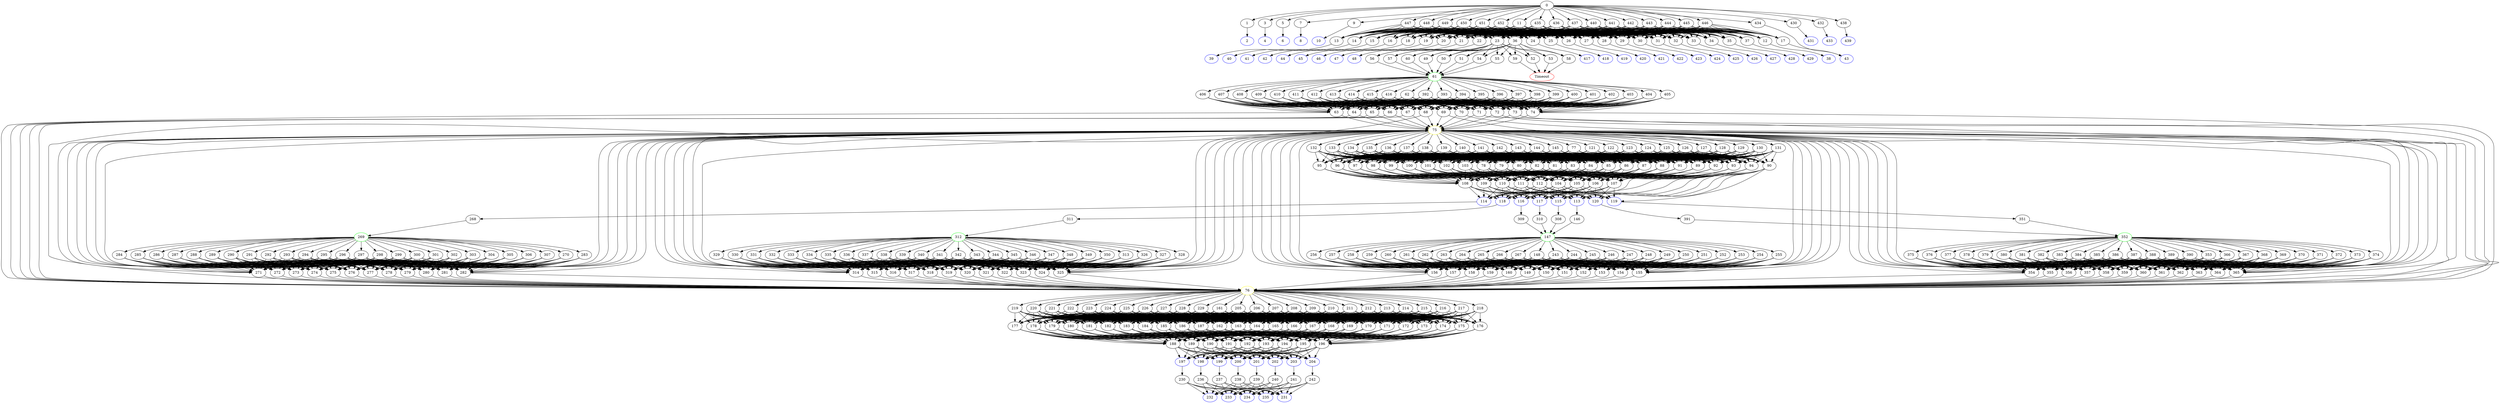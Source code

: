 digraph G {
	0 -> 1;
	0 -> 3;
	0 -> 5;
	0 -> 7;
	0 -> 9;
	0 -> 11;
	0 -> 430;
	0 -> 432;
	0 -> 434;
	0 -> 435;
	0 -> 436;
	0 -> 437;
	0 -> 438;
	0 -> 440;
	0 -> 441;
	0 -> 442;
	0 -> 443;
	0 -> 444;
	0 -> 445;
	0 -> 446;
	0 -> 447;
	0 -> 448;
	0 -> 449;
	0 -> 450;
	0 -> 451;
	0 -> 452;
	1 -> "2";
2 [color=blue];
	3 -> "4";
4 [color=blue];
	5 -> "6";
6 [color=blue];
	7 -> "8";
8 [color=blue];
	9 -> "10";
10 [color=blue];
	11 -> 12;
	11 -> 13;
	11 -> 14;
	11 -> 15;
	11 -> 16;
	11 -> 17;
	11 -> 18;
	11 -> 19;
	11 -> 20;
	11 -> 21;
	11 -> 22;
	11 -> 23;
	11 -> 24;
	11 -> 25;
	11 -> 26;
	11 -> 27;
	11 -> 28;
	11 -> 29;
	11 -> 30;
	11 -> 31;
	11 -> 32;
	11 -> 33;
	11 -> 34;
	11 -> 35;
	11 -> 36;
	11 -> 37;
	12 -> "38";
38 [color=blue];
	13 -> "39";
39 [color=blue];
	14 -> "40";
40 [color=blue];
	15 -> "41";
41 [color=blue];
	16 -> "42";
42 [color=blue];
	17 -> "43";
43 [color=blue];
	18 -> "44";
44 [color=blue];
	19 -> "45";
45 [color=blue];
	20 -> "46";
46 [color=blue];
	21 -> "47";
47 [color=blue];
	22 -> "48";
48 [color=blue];
	23 -> 49;
	23 -> 50;
	23 -> 51;
	23 -> 52;
	23 -> 53;
	23 -> 54;
	23 -> 55;
	23 -> 56;
	23 -> 57;
	23 -> 58;
	23 -> 59;
	23 -> 60;
	24 -> "417";
417 [color=blue];
	25 -> "418";
418 [color=blue];
	26 -> "419";
419 [color=blue];
	27 -> "420";
420 [color=blue];
	28 -> "421";
421 [color=blue];
	29 -> "422";
422 [color=blue];
	30 -> "423";
423 [color=blue];
	31 -> "424";
424 [color=blue];
	32 -> "425";
425 [color=blue];
	33 -> "426";
426 [color=blue];
	34 -> "427";
427 [color=blue];
	35 -> "428";
428 [color=blue];
	36 -> 49;
	36 -> 50;
	36 -> 51;
	36 -> 52;
	36 -> 53;
	36 -> 54;
	36 -> 55;
	36 -> 56;
	36 -> 57;
	36 -> 58;
	36 -> 59;
	36 -> 60;
	37 -> "429";
429 [color=blue];
	49 -> "61";
61 [color=green];
	50 -> "61";
61 [color=green];
	51 -> "61";
61 [color=green];
	52 -> "Timeout";
Timeout [color=red];
	53 -> "Timeout";
Timeout [color=red];
	54 -> "61";
61 [color=green];
	55 -> "61";
61 [color=green];
	56 -> "61";
61 [color=green];
	57 -> "61";
61 [color=green];
	58 -> "Timeout";
Timeout [color=red];
	59 -> "Timeout";
Timeout [color=red];
	60 -> "61";
61 [color=green];
	61 -> 62;
	61 -> 392;
	61 -> 393;
	61 -> 394;
	61 -> 395;
	61 -> 396;
	61 -> 397;
	61 -> 398;
	61 -> 399;
	61 -> 400;
	61 -> 401;
	61 -> 402;
	61 -> 403;
	61 -> 404;
	61 -> 405;
	61 -> 406;
	61 -> 407;
	61 -> 408;
	61 -> 409;
	61 -> 410;
	61 -> 411;
	61 -> 412;
	61 -> 413;
	61 -> 414;
	61 -> 415;
	61 -> 416;
	62 -> 63;
	62 -> 64;
	62 -> 65;
	62 -> 66;
	62 -> 67;
	62 -> 68;
	62 -> 69;
	62 -> 70;
	62 -> 71;
	62 -> 72;
	62 -> 73;
	62 -> 74;
	63 -> "75";
75 [color=yellow];
	63 -> "76";
76 [color=yellow];
	64 -> "75";
75 [color=yellow];
	64 -> "76";
76 [color=yellow];
	65 -> "75";
75 [color=yellow];
	65 -> "76";
76 [color=yellow];
	66 -> "75";
75 [color=yellow];
	66 -> "76";
76 [color=yellow];
	67 -> "75";
75 [color=yellow];
	67 -> "76";
76 [color=yellow];
	68 -> "75";
75 [color=yellow];
	68 -> "76";
76 [color=yellow];
	69 -> "75";
75 [color=yellow];
	69 -> "76";
76 [color=yellow];
	70 -> "75";
75 [color=yellow];
	70 -> "76";
76 [color=yellow];
	71 -> "75";
75 [color=yellow];
	71 -> "76";
76 [color=yellow];
	72 -> "75";
75 [color=yellow];
	72 -> "76";
76 [color=yellow];
	73 -> "75";
75 [color=yellow];
	73 -> "76";
76 [color=yellow];
	74 -> "75";
75 [color=yellow];
	74 -> "76";
76 [color=yellow];
	75 -> 77;
	75 -> 121;
	75 -> 122;
	75 -> 123;
	75 -> 124;
	75 -> 125;
	75 -> 126;
	75 -> 127;
	75 -> 128;
	75 -> 129;
	75 -> 130;
	75 -> 131;
	75 -> 132;
	75 -> 133;
	75 -> 134;
	75 -> 135;
	75 -> 136;
	75 -> 137;
	75 -> 138;
	75 -> 139;
	75 -> 140;
	75 -> 141;
	75 -> 142;
	75 -> 143;
	75 -> 144;
	75 -> 145;
	76 -> 161;
	76 -> 205;
	76 -> 206;
	76 -> 207;
	76 -> 208;
	76 -> 209;
	76 -> 210;
	76 -> 211;
	76 -> 212;
	76 -> 213;
	76 -> 214;
	76 -> 215;
	76 -> 216;
	76 -> 217;
	76 -> 218;
	76 -> 219;
	76 -> 220;
	76 -> 221;
	76 -> 222;
	76 -> 223;
	76 -> 224;
	76 -> 225;
	76 -> 226;
	76 -> 227;
	76 -> 228;
	76 -> 229;
	77 -> 78;
	77 -> 79;
	77 -> 80;
	77 -> 81;
	77 -> 82;
	77 -> 83;
	77 -> 84;
	77 -> 85;
	77 -> 86;
	77 -> 87;
	77 -> 88;
	77 -> 89;
	77 -> 90;
	77 -> 91;
	77 -> 92;
	77 -> 93;
	77 -> 94;
	77 -> 95;
	77 -> 96;
	77 -> 97;
	77 -> 98;
	77 -> 99;
	77 -> 100;
	77 -> 101;
	77 -> 102;
	77 -> 103;
	78 -> 104;
	78 -> 105;
	78 -> 106;
	78 -> 107;
	78 -> 108;
	78 -> 109;
	78 -> 110;
	78 -> 111;
	78 -> 112;
	79 -> 104;
	79 -> 105;
	79 -> 106;
	79 -> 107;
	79 -> 108;
	79 -> 109;
	79 -> 110;
	79 -> 111;
	79 -> 112;
	80 -> 104;
	80 -> 105;
	80 -> 106;
	80 -> 107;
	80 -> 108;
	80 -> 109;
	80 -> 110;
	80 -> 111;
	80 -> 112;
	81 -> 104;
	81 -> 105;
	81 -> 106;
	81 -> 107;
	81 -> 108;
	81 -> 109;
	81 -> 110;
	81 -> 111;
	81 -> 112;
	82 -> 104;
	82 -> 105;
	82 -> 106;
	82 -> 107;
	82 -> 108;
	82 -> 109;
	82 -> 110;
	82 -> 111;
	82 -> 112;
	83 -> 104;
	83 -> 105;
	83 -> 106;
	83 -> 107;
	83 -> 108;
	83 -> 109;
	83 -> 110;
	83 -> 111;
	83 -> 112;
	84 -> 104;
	84 -> 105;
	84 -> 106;
	84 -> 107;
	84 -> 108;
	84 -> 109;
	84 -> 110;
	84 -> 111;
	84 -> 112;
	85 -> 104;
	85 -> 105;
	85 -> 106;
	85 -> 107;
	85 -> 108;
	85 -> 109;
	85 -> 110;
	85 -> 111;
	85 -> 112;
	86 -> 104;
	86 -> 105;
	86 -> 106;
	86 -> 107;
	86 -> 108;
	86 -> 109;
	86 -> 110;
	86 -> 111;
	86 -> 112;
	87 -> 104;
	87 -> 105;
	87 -> 106;
	87 -> 107;
	87 -> 108;
	87 -> 109;
	87 -> 110;
	87 -> 111;
	87 -> 112;
	88 -> 104;
	88 -> 105;
	88 -> 106;
	88 -> 107;
	88 -> 108;
	88 -> 109;
	88 -> 110;
	88 -> 111;
	88 -> 112;
	89 -> 104;
	89 -> 105;
	89 -> 106;
	89 -> 107;
	89 -> 108;
	89 -> 109;
	89 -> 110;
	89 -> 111;
	89 -> 112;
	90 -> "113";
113 [color=blue];
	90 -> "114";
114 [color=blue];
	90 -> "115";
115 [color=blue];
	90 -> "116";
116 [color=blue];
	90 -> "117";
117 [color=blue];
	90 -> "118";
118 [color=blue];
	90 -> "119";
119 [color=blue];
	90 -> "120";
120 [color=blue];
	91 -> 104;
	91 -> 105;
	91 -> 106;
	91 -> 107;
	91 -> 108;
	91 -> 109;
	91 -> 110;
	91 -> 111;
	91 -> 112;
	92 -> 104;
	92 -> 105;
	92 -> 106;
	92 -> 107;
	92 -> 108;
	92 -> 109;
	92 -> 110;
	92 -> 111;
	92 -> 112;
	93 -> 104;
	93 -> 105;
	93 -> 106;
	93 -> 107;
	93 -> 108;
	93 -> 109;
	93 -> 110;
	93 -> 111;
	93 -> 112;
	94 -> 104;
	94 -> 105;
	94 -> 106;
	94 -> 107;
	94 -> 108;
	94 -> 109;
	94 -> 110;
	94 -> 111;
	94 -> 112;
	95 -> 104;
	95 -> 105;
	95 -> 106;
	95 -> 107;
	95 -> 108;
	95 -> 109;
	95 -> 110;
	95 -> 111;
	95 -> 112;
	96 -> 104;
	96 -> 105;
	96 -> 106;
	96 -> 107;
	96 -> 108;
	96 -> 109;
	96 -> 110;
	96 -> 111;
	96 -> 112;
	97 -> 104;
	97 -> 105;
	97 -> 106;
	97 -> 107;
	97 -> 108;
	97 -> 109;
	97 -> 110;
	97 -> 111;
	97 -> 112;
	98 -> 104;
	98 -> 105;
	98 -> 106;
	98 -> 107;
	98 -> 108;
	98 -> 109;
	98 -> 110;
	98 -> 111;
	98 -> 112;
	99 -> 104;
	99 -> 105;
	99 -> 106;
	99 -> 107;
	99 -> 108;
	99 -> 109;
	99 -> 110;
	99 -> 111;
	99 -> 112;
	100 -> 104;
	100 -> 105;
	100 -> 106;
	100 -> 107;
	100 -> 108;
	100 -> 109;
	100 -> 110;
	100 -> 111;
	100 -> 112;
	101 -> 104;
	101 -> 105;
	101 -> 106;
	101 -> 107;
	101 -> 108;
	101 -> 109;
	101 -> 110;
	101 -> 111;
	101 -> 112;
	102 -> 104;
	102 -> 105;
	102 -> 106;
	102 -> 107;
	102 -> 108;
	102 -> 109;
	102 -> 110;
	102 -> 111;
	102 -> 112;
	103 -> 104;
	103 -> 105;
	103 -> 106;
	103 -> 107;
	103 -> 108;
	103 -> 109;
	103 -> 110;
	103 -> 111;
	103 -> 112;
	104 -> "113";
113 [color=blue];
	104 -> "114";
114 [color=blue];
	104 -> "115";
115 [color=blue];
	104 -> "116";
116 [color=blue];
	104 -> "117";
117 [color=blue];
	104 -> "118";
118 [color=blue];
	104 -> "119";
119 [color=blue];
	104 -> "120";
120 [color=blue];
	105 -> "113";
113 [color=blue];
	105 -> "114";
114 [color=blue];
	105 -> "115";
115 [color=blue];
	105 -> "116";
116 [color=blue];
	105 -> "117";
117 [color=blue];
	105 -> "118";
118 [color=blue];
	105 -> "119";
119 [color=blue];
	105 -> "120";
120 [color=blue];
	106 -> "113";
113 [color=blue];
	106 -> "114";
114 [color=blue];
	106 -> "115";
115 [color=blue];
	106 -> "116";
116 [color=blue];
	106 -> "117";
117 [color=blue];
	106 -> "118";
118 [color=blue];
	106 -> "119";
119 [color=blue];
	106 -> "120";
120 [color=blue];
	107 -> "113";
113 [color=blue];
	107 -> "114";
114 [color=blue];
	107 -> "115";
115 [color=blue];
	107 -> "116";
116 [color=blue];
	107 -> "117";
117 [color=blue];
	107 -> "118";
118 [color=blue];
	107 -> "119";
119 [color=blue];
	107 -> "120";
120 [color=blue];
	108 -> "113";
113 [color=blue];
	108 -> "114";
114 [color=blue];
	108 -> "115";
115 [color=blue];
	108 -> "116";
116 [color=blue];
	108 -> "117";
117 [color=blue];
	108 -> "118";
118 [color=blue];
	108 -> "119";
119 [color=blue];
	108 -> "120";
120 [color=blue];
	109 -> "113";
113 [color=blue];
	109 -> "114";
114 [color=blue];
	109 -> "115";
115 [color=blue];
	109 -> "116";
116 [color=blue];
	109 -> "117";
117 [color=blue];
	109 -> "118";
118 [color=blue];
	109 -> "119";
119 [color=blue];
	109 -> "120";
120 [color=blue];
	110 -> "113";
113 [color=blue];
	110 -> "114";
114 [color=blue];
	110 -> "115";
115 [color=blue];
	110 -> "116";
116 [color=blue];
	110 -> "117";
117 [color=blue];
	110 -> "118";
118 [color=blue];
	110 -> "119";
119 [color=blue];
	110 -> "120";
120 [color=blue];
	111 -> "113";
113 [color=blue];
	111 -> "114";
114 [color=blue];
	111 -> "115";
115 [color=blue];
	111 -> "116";
116 [color=blue];
	111 -> "117";
117 [color=blue];
	111 -> "118";
118 [color=blue];
	111 -> "119";
119 [color=blue];
	111 -> "120";
120 [color=blue];
	112 -> "113";
113 [color=blue];
	112 -> "114";
114 [color=blue];
	112 -> "115";
115 [color=blue];
	112 -> "116";
116 [color=blue];
	112 -> "117";
117 [color=blue];
	112 -> "118";
118 [color=blue];
	112 -> "119";
119 [color=blue];
	112 -> "120";
120 [color=blue];
	113 -> 146;
	114 -> 268;
	115 -> 308;
	116 -> 309;
	117 -> 310;
	118 -> 311;
	119 -> 351;
	120 -> 391;
	121 -> 78;
	121 -> 79;
	121 -> 80;
	121 -> 81;
	121 -> 82;
	121 -> 83;
	121 -> 84;
	121 -> 85;
	121 -> 86;
	121 -> 87;
	121 -> 88;
	121 -> 89;
	121 -> 90;
	121 -> 91;
	121 -> 92;
	121 -> 93;
	121 -> 94;
	121 -> 95;
	121 -> 96;
	121 -> 97;
	121 -> 98;
	121 -> 99;
	121 -> 100;
	121 -> 101;
	121 -> 102;
	121 -> 103;
	122 -> 78;
	122 -> 79;
	122 -> 80;
	122 -> 81;
	122 -> 82;
	122 -> 83;
	122 -> 84;
	122 -> 85;
	122 -> 86;
	122 -> 87;
	122 -> 88;
	122 -> 89;
	122 -> 90;
	122 -> 91;
	122 -> 92;
	122 -> 93;
	122 -> 94;
	122 -> 95;
	122 -> 96;
	122 -> 97;
	122 -> 98;
	122 -> 99;
	122 -> 100;
	122 -> 101;
	122 -> 102;
	122 -> 103;
	123 -> 78;
	123 -> 79;
	123 -> 80;
	123 -> 81;
	123 -> 82;
	123 -> 83;
	123 -> 84;
	123 -> 85;
	123 -> 86;
	123 -> 87;
	123 -> 88;
	123 -> 89;
	123 -> 90;
	123 -> 91;
	123 -> 92;
	123 -> 93;
	123 -> 94;
	123 -> 95;
	123 -> 96;
	123 -> 97;
	123 -> 98;
	123 -> 99;
	123 -> 100;
	123 -> 101;
	123 -> 102;
	123 -> 103;
	124 -> 78;
	124 -> 79;
	124 -> 80;
	124 -> 81;
	124 -> 82;
	124 -> 83;
	124 -> 84;
	124 -> 85;
	124 -> 86;
	124 -> 87;
	124 -> 88;
	124 -> 89;
	124 -> 90;
	124 -> 91;
	124 -> 92;
	124 -> 93;
	124 -> 94;
	124 -> 95;
	124 -> 96;
	124 -> 97;
	124 -> 98;
	124 -> 99;
	124 -> 100;
	124 -> 101;
	124 -> 102;
	124 -> 103;
	125 -> 78;
	125 -> 79;
	125 -> 80;
	125 -> 81;
	125 -> 82;
	125 -> 83;
	125 -> 84;
	125 -> 85;
	125 -> 86;
	125 -> 87;
	125 -> 88;
	125 -> 89;
	125 -> 90;
	125 -> 91;
	125 -> 92;
	125 -> 93;
	125 -> 94;
	125 -> 95;
	125 -> 96;
	125 -> 97;
	125 -> 98;
	125 -> 99;
	125 -> 100;
	125 -> 101;
	125 -> 102;
	125 -> 103;
	126 -> 78;
	126 -> 79;
	126 -> 80;
	126 -> 81;
	126 -> 82;
	126 -> 83;
	126 -> 84;
	126 -> 85;
	126 -> 86;
	126 -> 87;
	126 -> 88;
	126 -> 89;
	126 -> 90;
	126 -> 91;
	126 -> 92;
	126 -> 93;
	126 -> 94;
	126 -> 95;
	126 -> 96;
	126 -> 97;
	126 -> 98;
	126 -> 99;
	126 -> 100;
	126 -> 101;
	126 -> 102;
	126 -> 103;
	127 -> 78;
	127 -> 79;
	127 -> 80;
	127 -> 81;
	127 -> 82;
	127 -> 83;
	127 -> 84;
	127 -> 85;
	127 -> 86;
	127 -> 87;
	127 -> 88;
	127 -> 89;
	127 -> 90;
	127 -> 91;
	127 -> 92;
	127 -> 93;
	127 -> 94;
	127 -> 95;
	127 -> 96;
	127 -> 97;
	127 -> 98;
	127 -> 99;
	127 -> 100;
	127 -> 101;
	127 -> 102;
	127 -> 103;
	128 -> 78;
	128 -> 79;
	128 -> 80;
	128 -> 81;
	128 -> 82;
	128 -> 83;
	128 -> 84;
	128 -> 85;
	128 -> 86;
	128 -> 87;
	128 -> 88;
	128 -> 89;
	128 -> 90;
	128 -> 91;
	128 -> 92;
	128 -> 93;
	128 -> 94;
	128 -> 95;
	128 -> 96;
	128 -> 97;
	128 -> 98;
	128 -> 99;
	128 -> 100;
	128 -> 101;
	128 -> 102;
	128 -> 103;
	129 -> 78;
	129 -> 79;
	129 -> 80;
	129 -> 81;
	129 -> 82;
	129 -> 83;
	129 -> 84;
	129 -> 85;
	129 -> 86;
	129 -> 87;
	129 -> 88;
	129 -> 89;
	129 -> 90;
	129 -> 91;
	129 -> 92;
	129 -> 93;
	129 -> 94;
	129 -> 95;
	129 -> 96;
	129 -> 97;
	129 -> 98;
	129 -> 99;
	129 -> 100;
	129 -> 101;
	129 -> 102;
	129 -> 103;
	130 -> 78;
	130 -> 79;
	130 -> 80;
	130 -> 81;
	130 -> 82;
	130 -> 83;
	130 -> 84;
	130 -> 85;
	130 -> 86;
	130 -> 87;
	130 -> 88;
	130 -> 89;
	130 -> 90;
	130 -> 91;
	130 -> 92;
	130 -> 93;
	130 -> 94;
	130 -> 95;
	130 -> 96;
	130 -> 97;
	130 -> 98;
	130 -> 99;
	130 -> 100;
	130 -> 101;
	130 -> 102;
	130 -> 103;
	131 -> 78;
	131 -> 79;
	131 -> 80;
	131 -> 81;
	131 -> 82;
	131 -> 83;
	131 -> 84;
	131 -> 85;
	131 -> 86;
	131 -> 87;
	131 -> 88;
	131 -> 89;
	131 -> 90;
	131 -> 91;
	131 -> 92;
	131 -> 93;
	131 -> 94;
	131 -> 95;
	131 -> 96;
	131 -> 97;
	131 -> 98;
	131 -> 99;
	131 -> 100;
	131 -> 101;
	131 -> 102;
	131 -> 103;
	132 -> 78;
	132 -> 79;
	132 -> 80;
	132 -> 81;
	132 -> 82;
	132 -> 83;
	132 -> 84;
	132 -> 85;
	132 -> 86;
	132 -> 87;
	132 -> 88;
	132 -> 89;
	132 -> 90;
	132 -> 91;
	132 -> 92;
	132 -> 93;
	132 -> 94;
	132 -> 95;
	132 -> 96;
	132 -> 97;
	132 -> 98;
	132 -> 99;
	132 -> 100;
	132 -> 101;
	132 -> 102;
	132 -> 103;
	133 -> 78;
	133 -> 79;
	133 -> 80;
	133 -> 81;
	133 -> 82;
	133 -> 83;
	133 -> 84;
	133 -> 85;
	133 -> 86;
	133 -> 87;
	133 -> 88;
	133 -> 89;
	133 -> 90;
	133 -> 91;
	133 -> 92;
	133 -> 93;
	133 -> 94;
	133 -> 95;
	133 -> 96;
	133 -> 97;
	133 -> 98;
	133 -> 99;
	133 -> 100;
	133 -> 101;
	133 -> 102;
	133 -> 103;
	134 -> 78;
	134 -> 79;
	134 -> 80;
	134 -> 81;
	134 -> 82;
	134 -> 83;
	134 -> 84;
	134 -> 85;
	134 -> 86;
	134 -> 87;
	134 -> 88;
	134 -> 89;
	134 -> 90;
	134 -> 91;
	134 -> 92;
	134 -> 93;
	134 -> 94;
	134 -> 95;
	134 -> 96;
	134 -> 97;
	134 -> 98;
	134 -> 99;
	134 -> 100;
	134 -> 101;
	134 -> 102;
	134 -> 103;
	135 -> 78;
	135 -> 79;
	135 -> 80;
	135 -> 81;
	135 -> 82;
	135 -> 83;
	135 -> 84;
	135 -> 85;
	135 -> 86;
	135 -> 87;
	135 -> 88;
	135 -> 89;
	135 -> 90;
	135 -> 91;
	135 -> 92;
	135 -> 93;
	135 -> 94;
	135 -> 95;
	135 -> 96;
	135 -> 97;
	135 -> 98;
	135 -> 99;
	135 -> 100;
	135 -> 101;
	135 -> 102;
	135 -> 103;
	136 -> 78;
	136 -> 79;
	136 -> 80;
	136 -> 81;
	136 -> 82;
	136 -> 83;
	136 -> 84;
	136 -> 85;
	136 -> 86;
	136 -> 87;
	136 -> 88;
	136 -> 89;
	136 -> 90;
	136 -> 91;
	136 -> 92;
	136 -> 93;
	136 -> 94;
	136 -> 95;
	136 -> 96;
	136 -> 97;
	136 -> 98;
	136 -> 99;
	136 -> 100;
	136 -> 101;
	136 -> 102;
	136 -> 103;
	137 -> 78;
	137 -> 79;
	137 -> 80;
	137 -> 81;
	137 -> 82;
	137 -> 83;
	137 -> 84;
	137 -> 85;
	137 -> 86;
	137 -> 87;
	137 -> 88;
	137 -> 89;
	137 -> 90;
	137 -> 91;
	137 -> 92;
	137 -> 93;
	137 -> 94;
	137 -> 95;
	137 -> 96;
	137 -> 97;
	137 -> 98;
	137 -> 99;
	137 -> 100;
	137 -> 101;
	137 -> 102;
	137 -> 103;
	138 -> 78;
	138 -> 79;
	138 -> 80;
	138 -> 81;
	138 -> 82;
	138 -> 83;
	138 -> 84;
	138 -> 85;
	138 -> 86;
	138 -> 87;
	138 -> 88;
	138 -> 89;
	138 -> 90;
	138 -> 91;
	138 -> 92;
	138 -> 93;
	138 -> 94;
	138 -> 95;
	138 -> 96;
	138 -> 97;
	138 -> 98;
	138 -> 99;
	138 -> 100;
	138 -> 101;
	138 -> 102;
	138 -> 103;
	139 -> 78;
	139 -> 79;
	139 -> 80;
	139 -> 81;
	139 -> 82;
	139 -> 83;
	139 -> 84;
	139 -> 85;
	139 -> 86;
	139 -> 87;
	139 -> 88;
	139 -> 89;
	139 -> 90;
	139 -> 91;
	139 -> 92;
	139 -> 93;
	139 -> 94;
	139 -> 95;
	139 -> 96;
	139 -> 97;
	139 -> 98;
	139 -> 99;
	139 -> 100;
	139 -> 101;
	139 -> 102;
	139 -> 103;
	140 -> 78;
	140 -> 79;
	140 -> 80;
	140 -> 81;
	140 -> 82;
	140 -> 83;
	140 -> 84;
	140 -> 85;
	140 -> 86;
	140 -> 87;
	140 -> 88;
	140 -> 89;
	140 -> 90;
	140 -> 91;
	140 -> 92;
	140 -> 93;
	140 -> 94;
	140 -> 95;
	140 -> 96;
	140 -> 97;
	140 -> 98;
	140 -> 99;
	140 -> 100;
	140 -> 101;
	140 -> 102;
	140 -> 103;
	141 -> 78;
	141 -> 79;
	141 -> 80;
	141 -> 81;
	141 -> 82;
	141 -> 83;
	141 -> 84;
	141 -> 85;
	141 -> 86;
	141 -> 87;
	141 -> 88;
	141 -> 89;
	141 -> 90;
	141 -> 91;
	141 -> 92;
	141 -> 93;
	141 -> 94;
	141 -> 95;
	141 -> 96;
	141 -> 97;
	141 -> 98;
	141 -> 99;
	141 -> 100;
	141 -> 101;
	141 -> 102;
	141 -> 103;
	142 -> 78;
	142 -> 79;
	142 -> 80;
	142 -> 81;
	142 -> 82;
	142 -> 83;
	142 -> 84;
	142 -> 85;
	142 -> 86;
	142 -> 87;
	142 -> 88;
	142 -> 89;
	142 -> 90;
	142 -> 91;
	142 -> 92;
	142 -> 93;
	142 -> 94;
	142 -> 95;
	142 -> 96;
	142 -> 97;
	142 -> 98;
	142 -> 99;
	142 -> 100;
	142 -> 101;
	142 -> 102;
	142 -> 103;
	143 -> 78;
	143 -> 79;
	143 -> 80;
	143 -> 81;
	143 -> 82;
	143 -> 83;
	143 -> 84;
	143 -> 85;
	143 -> 86;
	143 -> 87;
	143 -> 88;
	143 -> 89;
	143 -> 90;
	143 -> 91;
	143 -> 92;
	143 -> 93;
	143 -> 94;
	143 -> 95;
	143 -> 96;
	143 -> 97;
	143 -> 98;
	143 -> 99;
	143 -> 100;
	143 -> 101;
	143 -> 102;
	143 -> 103;
	144 -> 78;
	144 -> 79;
	144 -> 80;
	144 -> 81;
	144 -> 82;
	144 -> 83;
	144 -> 84;
	144 -> 85;
	144 -> 86;
	144 -> 87;
	144 -> 88;
	144 -> 89;
	144 -> 90;
	144 -> 91;
	144 -> 92;
	144 -> 93;
	144 -> 94;
	144 -> 95;
	144 -> 96;
	144 -> 97;
	144 -> 98;
	144 -> 99;
	144 -> 100;
	144 -> 101;
	144 -> 102;
	144 -> 103;
	145 -> 78;
	145 -> 79;
	145 -> 80;
	145 -> 81;
	145 -> 82;
	145 -> 83;
	145 -> 84;
	145 -> 85;
	145 -> 86;
	145 -> 87;
	145 -> 88;
	145 -> 89;
	145 -> 90;
	145 -> 91;
	145 -> 92;
	145 -> 93;
	145 -> 94;
	145 -> 95;
	145 -> 96;
	145 -> 97;
	145 -> 98;
	145 -> 99;
	145 -> 100;
	145 -> 101;
	145 -> 102;
	145 -> 103;
	146 -> "147";
147 [color=green];
	147 -> 148;
	147 -> 243;
	147 -> 244;
	147 -> 245;
	147 -> 246;
	147 -> 247;
	147 -> 248;
	147 -> 249;
	147 -> 250;
	147 -> 251;
	147 -> 252;
	147 -> 253;
	147 -> 254;
	147 -> 255;
	147 -> 256;
	147 -> 257;
	147 -> 258;
	147 -> 259;
	147 -> 260;
	147 -> 261;
	147 -> 262;
	147 -> 263;
	147 -> 264;
	147 -> 265;
	147 -> 266;
	147 -> 267;
	148 -> 149;
	148 -> 150;
	148 -> 151;
	148 -> 152;
	148 -> 153;
	148 -> 154;
	148 -> 155;
	148 -> 156;
	148 -> 157;
	148 -> 158;
	148 -> 159;
	148 -> 160;
	149 -> "75";
75 [color=yellow];
	149 -> "76";
76 [color=yellow];
	150 -> "75";
75 [color=yellow];
	150 -> "76";
76 [color=yellow];
	151 -> "75";
75 [color=yellow];
	151 -> "76";
76 [color=yellow];
	152 -> "75";
75 [color=yellow];
	152 -> "76";
76 [color=yellow];
	153 -> "75";
75 [color=yellow];
	153 -> "76";
76 [color=yellow];
	154 -> "75";
75 [color=yellow];
	154 -> "76";
76 [color=yellow];
	155 -> "75";
75 [color=yellow];
	155 -> "76";
76 [color=yellow];
	156 -> "75";
75 [color=yellow];
	156 -> "76";
76 [color=yellow];
	157 -> "75";
75 [color=yellow];
	157 -> "76";
76 [color=yellow];
	158 -> "75";
75 [color=yellow];
	158 -> "76";
76 [color=yellow];
	159 -> "75";
75 [color=yellow];
	159 -> "76";
76 [color=yellow];
	160 -> "75";
75 [color=yellow];
	160 -> "76";
76 [color=yellow];
	161 -> 162;
	161 -> 163;
	161 -> 164;
	161 -> 165;
	161 -> 166;
	161 -> 167;
	161 -> 168;
	161 -> 169;
	161 -> 170;
	161 -> 171;
	161 -> 172;
	161 -> 173;
	161 -> 174;
	161 -> 175;
	161 -> 176;
	161 -> 177;
	161 -> 178;
	161 -> 179;
	161 -> 180;
	161 -> 181;
	161 -> 182;
	161 -> 183;
	161 -> 184;
	161 -> 185;
	161 -> 186;
	161 -> 187;
	162 -> 188;
	162 -> 189;
	162 -> 190;
	162 -> 191;
	162 -> 192;
	162 -> 193;
	162 -> 194;
	162 -> 195;
	162 -> 196;
	163 -> 188;
	163 -> 189;
	163 -> 190;
	163 -> 191;
	163 -> 192;
	163 -> 193;
	163 -> 194;
	163 -> 195;
	163 -> 196;
	164 -> 188;
	164 -> 189;
	164 -> 190;
	164 -> 191;
	164 -> 192;
	164 -> 193;
	164 -> 194;
	164 -> 195;
	164 -> 196;
	165 -> 188;
	165 -> 189;
	165 -> 190;
	165 -> 191;
	165 -> 192;
	165 -> 193;
	165 -> 194;
	165 -> 195;
	165 -> 196;
	166 -> 188;
	166 -> 189;
	166 -> 190;
	166 -> 191;
	166 -> 192;
	166 -> 193;
	166 -> 194;
	166 -> 195;
	166 -> 196;
	167 -> 188;
	167 -> 189;
	167 -> 190;
	167 -> 191;
	167 -> 192;
	167 -> 193;
	167 -> 194;
	167 -> 195;
	167 -> 196;
	168 -> 188;
	168 -> 189;
	168 -> 190;
	168 -> 191;
	168 -> 192;
	168 -> 193;
	168 -> 194;
	168 -> 195;
	168 -> 196;
	169 -> 188;
	169 -> 189;
	169 -> 190;
	169 -> 191;
	169 -> 192;
	169 -> 193;
	169 -> 194;
	169 -> 195;
	169 -> 196;
	170 -> 188;
	170 -> 189;
	170 -> 190;
	170 -> 191;
	170 -> 192;
	170 -> 193;
	170 -> 194;
	170 -> 195;
	170 -> 196;
	171 -> 188;
	171 -> 189;
	171 -> 190;
	171 -> 191;
	171 -> 192;
	171 -> 193;
	171 -> 194;
	171 -> 195;
	171 -> 196;
	172 -> 188;
	172 -> 189;
	172 -> 190;
	172 -> 191;
	172 -> 192;
	172 -> 193;
	172 -> 194;
	172 -> 195;
	172 -> 196;
	173 -> 188;
	173 -> 189;
	173 -> 190;
	173 -> 191;
	173 -> 192;
	173 -> 193;
	173 -> 194;
	173 -> 195;
	173 -> 196;
	174 -> 188;
	174 -> 189;
	174 -> 190;
	174 -> 191;
	174 -> 192;
	174 -> 193;
	174 -> 194;
	174 -> 195;
	174 -> 196;
	175 -> 188;
	175 -> 189;
	175 -> 190;
	175 -> 191;
	175 -> 192;
	175 -> 193;
	175 -> 194;
	175 -> 195;
	175 -> 196;
	176 -> 188;
	176 -> 189;
	176 -> 190;
	176 -> 191;
	176 -> 192;
	176 -> 193;
	176 -> 194;
	176 -> 195;
	176 -> 196;
	177 -> 188;
	177 -> 189;
	177 -> 190;
	177 -> 191;
	177 -> 192;
	177 -> 193;
	177 -> 194;
	177 -> 195;
	177 -> 196;
	178 -> 188;
	178 -> 189;
	178 -> 190;
	178 -> 191;
	178 -> 192;
	178 -> 193;
	178 -> 194;
	178 -> 195;
	178 -> 196;
	179 -> 188;
	179 -> 189;
	179 -> 190;
	179 -> 191;
	179 -> 192;
	179 -> 193;
	179 -> 194;
	179 -> 195;
	179 -> 196;
	180 -> 188;
	180 -> 189;
	180 -> 190;
	180 -> 191;
	180 -> 192;
	180 -> 193;
	180 -> 194;
	180 -> 195;
	180 -> 196;
	181 -> 188;
	181 -> 189;
	181 -> 190;
	181 -> 191;
	181 -> 192;
	181 -> 193;
	181 -> 194;
	181 -> 195;
	181 -> 196;
	182 -> 188;
	182 -> 189;
	182 -> 190;
	182 -> 191;
	182 -> 192;
	182 -> 193;
	182 -> 194;
	182 -> 195;
	182 -> 196;
	183 -> 188;
	183 -> 189;
	183 -> 190;
	183 -> 191;
	183 -> 192;
	183 -> 193;
	183 -> 194;
	183 -> 195;
	183 -> 196;
	184 -> 188;
	184 -> 189;
	184 -> 190;
	184 -> 191;
	184 -> 192;
	184 -> 193;
	184 -> 194;
	184 -> 195;
	184 -> 196;
	185 -> 188;
	185 -> 189;
	185 -> 190;
	185 -> 191;
	185 -> 192;
	185 -> 193;
	185 -> 194;
	185 -> 195;
	185 -> 196;
	186 -> 188;
	186 -> 189;
	186 -> 190;
	186 -> 191;
	186 -> 192;
	186 -> 193;
	186 -> 194;
	186 -> 195;
	186 -> 196;
	187 -> 188;
	187 -> 189;
	187 -> 190;
	187 -> 191;
	187 -> 192;
	187 -> 193;
	187 -> 194;
	187 -> 195;
	187 -> 196;
	188 -> "197";
197 [color=blue];
	188 -> "198";
198 [color=blue];
	188 -> "199";
199 [color=blue];
	188 -> "200";
200 [color=blue];
	188 -> "201";
201 [color=blue];
	188 -> "202";
202 [color=blue];
	188 -> "203";
203 [color=blue];
	188 -> "204";
204 [color=blue];
	189 -> "197";
197 [color=blue];
	189 -> "198";
198 [color=blue];
	189 -> "199";
199 [color=blue];
	189 -> "200";
200 [color=blue];
	189 -> "201";
201 [color=blue];
	189 -> "202";
202 [color=blue];
	189 -> "203";
203 [color=blue];
	189 -> "204";
204 [color=blue];
	190 -> "197";
197 [color=blue];
	190 -> "198";
198 [color=blue];
	190 -> "199";
199 [color=blue];
	190 -> "200";
200 [color=blue];
	190 -> "201";
201 [color=blue];
	190 -> "202";
202 [color=blue];
	190 -> "203";
203 [color=blue];
	190 -> "204";
204 [color=blue];
	191 -> "197";
197 [color=blue];
	191 -> "198";
198 [color=blue];
	191 -> "199";
199 [color=blue];
	191 -> "200";
200 [color=blue];
	191 -> "201";
201 [color=blue];
	191 -> "202";
202 [color=blue];
	191 -> "203";
203 [color=blue];
	191 -> "204";
204 [color=blue];
	192 -> "197";
197 [color=blue];
	192 -> "198";
198 [color=blue];
	192 -> "199";
199 [color=blue];
	192 -> "200";
200 [color=blue];
	192 -> "201";
201 [color=blue];
	192 -> "202";
202 [color=blue];
	192 -> "203";
203 [color=blue];
	192 -> "204";
204 [color=blue];
	193 -> "197";
197 [color=blue];
	193 -> "198";
198 [color=blue];
	193 -> "199";
199 [color=blue];
	193 -> "200";
200 [color=blue];
	193 -> "201";
201 [color=blue];
	193 -> "202";
202 [color=blue];
	193 -> "203";
203 [color=blue];
	193 -> "204";
204 [color=blue];
	194 -> "197";
197 [color=blue];
	194 -> "198";
198 [color=blue];
	194 -> "199";
199 [color=blue];
	194 -> "200";
200 [color=blue];
	194 -> "201";
201 [color=blue];
	194 -> "202";
202 [color=blue];
	194 -> "203";
203 [color=blue];
	194 -> "204";
204 [color=blue];
	195 -> "197";
197 [color=blue];
	195 -> "198";
198 [color=blue];
	195 -> "199";
199 [color=blue];
	195 -> "200";
200 [color=blue];
	195 -> "201";
201 [color=blue];
	195 -> "202";
202 [color=blue];
	195 -> "203";
203 [color=blue];
	195 -> "204";
204 [color=blue];
	196 -> "197";
197 [color=blue];
	196 -> "198";
198 [color=blue];
	196 -> "199";
199 [color=blue];
	196 -> "200";
200 [color=blue];
	196 -> "201";
201 [color=blue];
	196 -> "202";
202 [color=blue];
	196 -> "203";
203 [color=blue];
	196 -> "204";
204 [color=blue];
	197 -> 230;
	198 -> 236;
	199 -> 237;
	200 -> 238;
	201 -> 239;
	202 -> 240;
	203 -> 241;
	204 -> 242;
	205 -> 162;
	205 -> 163;
	205 -> 164;
	205 -> 165;
	205 -> 166;
	205 -> 167;
	205 -> 168;
	205 -> 169;
	205 -> 170;
	205 -> 171;
	205 -> 172;
	205 -> 173;
	205 -> 174;
	205 -> 175;
	205 -> 176;
	205 -> 177;
	205 -> 178;
	205 -> 179;
	205 -> 180;
	205 -> 181;
	205 -> 182;
	205 -> 183;
	205 -> 184;
	205 -> 185;
	205 -> 186;
	205 -> 187;
	206 -> 162;
	206 -> 163;
	206 -> 164;
	206 -> 165;
	206 -> 166;
	206 -> 167;
	206 -> 168;
	206 -> 169;
	206 -> 170;
	206 -> 171;
	206 -> 172;
	206 -> 173;
	206 -> 174;
	206 -> 175;
	206 -> 176;
	206 -> 177;
	206 -> 178;
	206 -> 179;
	206 -> 180;
	206 -> 181;
	206 -> 182;
	206 -> 183;
	206 -> 184;
	206 -> 185;
	206 -> 186;
	206 -> 187;
	207 -> 162;
	207 -> 163;
	207 -> 164;
	207 -> 165;
	207 -> 166;
	207 -> 167;
	207 -> 168;
	207 -> 169;
	207 -> 170;
	207 -> 171;
	207 -> 172;
	207 -> 173;
	207 -> 174;
	207 -> 175;
	207 -> 176;
	207 -> 177;
	207 -> 178;
	207 -> 179;
	207 -> 180;
	207 -> 181;
	207 -> 182;
	207 -> 183;
	207 -> 184;
	207 -> 185;
	207 -> 186;
	207 -> 187;
	208 -> 162;
	208 -> 163;
	208 -> 164;
	208 -> 165;
	208 -> 166;
	208 -> 167;
	208 -> 168;
	208 -> 169;
	208 -> 170;
	208 -> 171;
	208 -> 172;
	208 -> 173;
	208 -> 174;
	208 -> 175;
	208 -> 176;
	208 -> 177;
	208 -> 178;
	208 -> 179;
	208 -> 180;
	208 -> 181;
	208 -> 182;
	208 -> 183;
	208 -> 184;
	208 -> 185;
	208 -> 186;
	208 -> 187;
	209 -> 162;
	209 -> 163;
	209 -> 164;
	209 -> 165;
	209 -> 166;
	209 -> 167;
	209 -> 168;
	209 -> 169;
	209 -> 170;
	209 -> 171;
	209 -> 172;
	209 -> 173;
	209 -> 174;
	209 -> 175;
	209 -> 176;
	209 -> 177;
	209 -> 178;
	209 -> 179;
	209 -> 180;
	209 -> 181;
	209 -> 182;
	209 -> 183;
	209 -> 184;
	209 -> 185;
	209 -> 186;
	209 -> 187;
	210 -> 162;
	210 -> 163;
	210 -> 164;
	210 -> 165;
	210 -> 166;
	210 -> 167;
	210 -> 168;
	210 -> 169;
	210 -> 170;
	210 -> 171;
	210 -> 172;
	210 -> 173;
	210 -> 174;
	210 -> 175;
	210 -> 176;
	210 -> 177;
	210 -> 178;
	210 -> 179;
	210 -> 180;
	210 -> 181;
	210 -> 182;
	210 -> 183;
	210 -> 184;
	210 -> 185;
	210 -> 186;
	210 -> 187;
	211 -> 162;
	211 -> 163;
	211 -> 164;
	211 -> 165;
	211 -> 166;
	211 -> 167;
	211 -> 168;
	211 -> 169;
	211 -> 170;
	211 -> 171;
	211 -> 172;
	211 -> 173;
	211 -> 174;
	211 -> 175;
	211 -> 176;
	211 -> 177;
	211 -> 178;
	211 -> 179;
	211 -> 180;
	211 -> 181;
	211 -> 182;
	211 -> 183;
	211 -> 184;
	211 -> 185;
	211 -> 186;
	211 -> 187;
	212 -> 162;
	212 -> 163;
	212 -> 164;
	212 -> 165;
	212 -> 166;
	212 -> 167;
	212 -> 168;
	212 -> 169;
	212 -> 170;
	212 -> 171;
	212 -> 172;
	212 -> 173;
	212 -> 174;
	212 -> 175;
	212 -> 176;
	212 -> 177;
	212 -> 178;
	212 -> 179;
	212 -> 180;
	212 -> 181;
	212 -> 182;
	212 -> 183;
	212 -> 184;
	212 -> 185;
	212 -> 186;
	212 -> 187;
	213 -> 162;
	213 -> 163;
	213 -> 164;
	213 -> 165;
	213 -> 166;
	213 -> 167;
	213 -> 168;
	213 -> 169;
	213 -> 170;
	213 -> 171;
	213 -> 172;
	213 -> 173;
	213 -> 174;
	213 -> 175;
	213 -> 176;
	213 -> 177;
	213 -> 178;
	213 -> 179;
	213 -> 180;
	213 -> 181;
	213 -> 182;
	213 -> 183;
	213 -> 184;
	213 -> 185;
	213 -> 186;
	213 -> 187;
	214 -> 162;
	214 -> 163;
	214 -> 164;
	214 -> 165;
	214 -> 166;
	214 -> 167;
	214 -> 168;
	214 -> 169;
	214 -> 170;
	214 -> 171;
	214 -> 172;
	214 -> 173;
	214 -> 174;
	214 -> 175;
	214 -> 176;
	214 -> 177;
	214 -> 178;
	214 -> 179;
	214 -> 180;
	214 -> 181;
	214 -> 182;
	214 -> 183;
	214 -> 184;
	214 -> 185;
	214 -> 186;
	214 -> 187;
	215 -> 162;
	215 -> 163;
	215 -> 164;
	215 -> 165;
	215 -> 166;
	215 -> 167;
	215 -> 168;
	215 -> 169;
	215 -> 170;
	215 -> 171;
	215 -> 172;
	215 -> 173;
	215 -> 174;
	215 -> 175;
	215 -> 176;
	215 -> 177;
	215 -> 178;
	215 -> 179;
	215 -> 180;
	215 -> 181;
	215 -> 182;
	215 -> 183;
	215 -> 184;
	215 -> 185;
	215 -> 186;
	215 -> 187;
	216 -> 162;
	216 -> 163;
	216 -> 164;
	216 -> 165;
	216 -> 166;
	216 -> 167;
	216 -> 168;
	216 -> 169;
	216 -> 170;
	216 -> 171;
	216 -> 172;
	216 -> 173;
	216 -> 174;
	216 -> 175;
	216 -> 176;
	216 -> 177;
	216 -> 178;
	216 -> 179;
	216 -> 180;
	216 -> 181;
	216 -> 182;
	216 -> 183;
	216 -> 184;
	216 -> 185;
	216 -> 186;
	216 -> 187;
	217 -> 162;
	217 -> 163;
	217 -> 164;
	217 -> 165;
	217 -> 166;
	217 -> 167;
	217 -> 168;
	217 -> 169;
	217 -> 170;
	217 -> 171;
	217 -> 172;
	217 -> 173;
	217 -> 174;
	217 -> 175;
	217 -> 176;
	217 -> 177;
	217 -> 178;
	217 -> 179;
	217 -> 180;
	217 -> 181;
	217 -> 182;
	217 -> 183;
	217 -> 184;
	217 -> 185;
	217 -> 186;
	217 -> 187;
	218 -> 162;
	218 -> 163;
	218 -> 164;
	218 -> 165;
	218 -> 166;
	218 -> 167;
	218 -> 168;
	218 -> 169;
	218 -> 170;
	218 -> 171;
	218 -> 172;
	218 -> 173;
	218 -> 174;
	218 -> 175;
	218 -> 176;
	218 -> 177;
	218 -> 178;
	218 -> 179;
	218 -> 180;
	218 -> 181;
	218 -> 182;
	218 -> 183;
	218 -> 184;
	218 -> 185;
	218 -> 186;
	218 -> 187;
	219 -> 162;
	219 -> 163;
	219 -> 164;
	219 -> 165;
	219 -> 166;
	219 -> 167;
	219 -> 168;
	219 -> 169;
	219 -> 170;
	219 -> 171;
	219 -> 172;
	219 -> 173;
	219 -> 174;
	219 -> 175;
	219 -> 176;
	219 -> 177;
	219 -> 178;
	219 -> 179;
	219 -> 180;
	219 -> 181;
	219 -> 182;
	219 -> 183;
	219 -> 184;
	219 -> 185;
	219 -> 186;
	219 -> 187;
	220 -> 162;
	220 -> 163;
	220 -> 164;
	220 -> 165;
	220 -> 166;
	220 -> 167;
	220 -> 168;
	220 -> 169;
	220 -> 170;
	220 -> 171;
	220 -> 172;
	220 -> 173;
	220 -> 174;
	220 -> 175;
	220 -> 176;
	220 -> 177;
	220 -> 178;
	220 -> 179;
	220 -> 180;
	220 -> 181;
	220 -> 182;
	220 -> 183;
	220 -> 184;
	220 -> 185;
	220 -> 186;
	220 -> 187;
	221 -> 162;
	221 -> 163;
	221 -> 164;
	221 -> 165;
	221 -> 166;
	221 -> 167;
	221 -> 168;
	221 -> 169;
	221 -> 170;
	221 -> 171;
	221 -> 172;
	221 -> 173;
	221 -> 174;
	221 -> 175;
	221 -> 176;
	221 -> 177;
	221 -> 178;
	221 -> 179;
	221 -> 180;
	221 -> 181;
	221 -> 182;
	221 -> 183;
	221 -> 184;
	221 -> 185;
	221 -> 186;
	221 -> 187;
	222 -> 162;
	222 -> 163;
	222 -> 164;
	222 -> 165;
	222 -> 166;
	222 -> 167;
	222 -> 168;
	222 -> 169;
	222 -> 170;
	222 -> 171;
	222 -> 172;
	222 -> 173;
	222 -> 174;
	222 -> 175;
	222 -> 176;
	222 -> 177;
	222 -> 178;
	222 -> 179;
	222 -> 180;
	222 -> 181;
	222 -> 182;
	222 -> 183;
	222 -> 184;
	222 -> 185;
	222 -> 186;
	222 -> 187;
	223 -> 162;
	223 -> 163;
	223 -> 164;
	223 -> 165;
	223 -> 166;
	223 -> 167;
	223 -> 168;
	223 -> 169;
	223 -> 170;
	223 -> 171;
	223 -> 172;
	223 -> 173;
	223 -> 174;
	223 -> 175;
	223 -> 176;
	223 -> 177;
	223 -> 178;
	223 -> 179;
	223 -> 180;
	223 -> 181;
	223 -> 182;
	223 -> 183;
	223 -> 184;
	223 -> 185;
	223 -> 186;
	223 -> 187;
	224 -> 162;
	224 -> 163;
	224 -> 164;
	224 -> 165;
	224 -> 166;
	224 -> 167;
	224 -> 168;
	224 -> 169;
	224 -> 170;
	224 -> 171;
	224 -> 172;
	224 -> 173;
	224 -> 174;
	224 -> 175;
	224 -> 176;
	224 -> 177;
	224 -> 178;
	224 -> 179;
	224 -> 180;
	224 -> 181;
	224 -> 182;
	224 -> 183;
	224 -> 184;
	224 -> 185;
	224 -> 186;
	224 -> 187;
	225 -> 162;
	225 -> 163;
	225 -> 164;
	225 -> 165;
	225 -> 166;
	225 -> 167;
	225 -> 168;
	225 -> 169;
	225 -> 170;
	225 -> 171;
	225 -> 172;
	225 -> 173;
	225 -> 174;
	225 -> 175;
	225 -> 176;
	225 -> 177;
	225 -> 178;
	225 -> 179;
	225 -> 180;
	225 -> 181;
	225 -> 182;
	225 -> 183;
	225 -> 184;
	225 -> 185;
	225 -> 186;
	225 -> 187;
	226 -> 162;
	226 -> 163;
	226 -> 164;
	226 -> 165;
	226 -> 166;
	226 -> 167;
	226 -> 168;
	226 -> 169;
	226 -> 170;
	226 -> 171;
	226 -> 172;
	226 -> 173;
	226 -> 174;
	226 -> 175;
	226 -> 176;
	226 -> 177;
	226 -> 178;
	226 -> 179;
	226 -> 180;
	226 -> 181;
	226 -> 182;
	226 -> 183;
	226 -> 184;
	226 -> 185;
	226 -> 186;
	226 -> 187;
	227 -> 162;
	227 -> 163;
	227 -> 164;
	227 -> 165;
	227 -> 166;
	227 -> 167;
	227 -> 168;
	227 -> 169;
	227 -> 170;
	227 -> 171;
	227 -> 172;
	227 -> 173;
	227 -> 174;
	227 -> 175;
	227 -> 176;
	227 -> 177;
	227 -> 178;
	227 -> 179;
	227 -> 180;
	227 -> 181;
	227 -> 182;
	227 -> 183;
	227 -> 184;
	227 -> 185;
	227 -> 186;
	227 -> 187;
	228 -> 162;
	228 -> 163;
	228 -> 164;
	228 -> 165;
	228 -> 166;
	228 -> 167;
	228 -> 168;
	228 -> 169;
	228 -> 170;
	228 -> 171;
	228 -> 172;
	228 -> 173;
	228 -> 174;
	228 -> 175;
	228 -> 176;
	228 -> 177;
	228 -> 178;
	228 -> 179;
	228 -> 180;
	228 -> 181;
	228 -> 182;
	228 -> 183;
	228 -> 184;
	228 -> 185;
	228 -> 186;
	228 -> 187;
	229 -> 162;
	229 -> 163;
	229 -> 164;
	229 -> 165;
	229 -> 166;
	229 -> 167;
	229 -> 168;
	229 -> 169;
	229 -> 170;
	229 -> 171;
	229 -> 172;
	229 -> 173;
	229 -> 174;
	229 -> 175;
	229 -> 176;
	229 -> 177;
	229 -> 178;
	229 -> 179;
	229 -> 180;
	229 -> 181;
	229 -> 182;
	229 -> 183;
	229 -> 184;
	229 -> 185;
	229 -> 186;
	229 -> 187;
	230 -> "231";
231 [color=blue];
	230 -> "232";
232 [color=blue];
	230 -> "233";
233 [color=blue];
	230 -> "234";
234 [color=blue];
	230 -> "235";
235 [color=blue];
	236 -> "231";
231 [color=blue];
	236 -> "232";
232 [color=blue];
	236 -> "233";
233 [color=blue];
	236 -> "234";
234 [color=blue];
	236 -> "235";
235 [color=blue];
	237 -> "231";
231 [color=blue];
	237 -> "232";
232 [color=blue];
	237 -> "233";
233 [color=blue];
	237 -> "234";
234 [color=blue];
	237 -> "235";
235 [color=blue];
	238 -> "231";
231 [color=blue];
	238 -> "232";
232 [color=blue];
	238 -> "233";
233 [color=blue];
	238 -> "234";
234 [color=blue];
	238 -> "235";
235 [color=blue];
	239 -> "231";
231 [color=blue];
	239 -> "232";
232 [color=blue];
	239 -> "233";
233 [color=blue];
	239 -> "234";
234 [color=blue];
	239 -> "235";
235 [color=blue];
	240 -> "231";
231 [color=blue];
	240 -> "232";
232 [color=blue];
	240 -> "233";
233 [color=blue];
	240 -> "234";
234 [color=blue];
	240 -> "235";
235 [color=blue];
	241 -> "231";
231 [color=blue];
	241 -> "232";
232 [color=blue];
	241 -> "233";
233 [color=blue];
	241 -> "234";
234 [color=blue];
	241 -> "235";
235 [color=blue];
	242 -> "231";
231 [color=blue];
	242 -> "232";
232 [color=blue];
	242 -> "233";
233 [color=blue];
	242 -> "234";
234 [color=blue];
	242 -> "235";
235 [color=blue];
	243 -> 149;
	243 -> 150;
	243 -> 151;
	243 -> 152;
	243 -> 153;
	243 -> 154;
	243 -> 155;
	243 -> 156;
	243 -> 157;
	243 -> 158;
	243 -> 159;
	243 -> 160;
	244 -> 149;
	244 -> 150;
	244 -> 151;
	244 -> 152;
	244 -> 153;
	244 -> 154;
	244 -> 155;
	244 -> 156;
	244 -> 157;
	244 -> 158;
	244 -> 159;
	244 -> 160;
	245 -> 149;
	245 -> 150;
	245 -> 151;
	245 -> 152;
	245 -> 153;
	245 -> 154;
	245 -> 155;
	245 -> 156;
	245 -> 157;
	245 -> 158;
	245 -> 159;
	245 -> 160;
	246 -> 149;
	246 -> 150;
	246 -> 151;
	246 -> 152;
	246 -> 153;
	246 -> 154;
	246 -> 155;
	246 -> 156;
	246 -> 157;
	246 -> 158;
	246 -> 159;
	246 -> 160;
	247 -> 149;
	247 -> 150;
	247 -> 151;
	247 -> 152;
	247 -> 153;
	247 -> 154;
	247 -> 155;
	247 -> 156;
	247 -> 157;
	247 -> 158;
	247 -> 159;
	247 -> 160;
	248 -> 149;
	248 -> 150;
	248 -> 151;
	248 -> 152;
	248 -> 153;
	248 -> 154;
	248 -> 155;
	248 -> 156;
	248 -> 157;
	248 -> 158;
	248 -> 159;
	248 -> 160;
	249 -> 149;
	249 -> 150;
	249 -> 151;
	249 -> 152;
	249 -> 153;
	249 -> 154;
	249 -> 155;
	249 -> 156;
	249 -> 157;
	249 -> 158;
	249 -> 159;
	249 -> 160;
	250 -> 149;
	250 -> 150;
	250 -> 151;
	250 -> 152;
	250 -> 153;
	250 -> 154;
	250 -> 155;
	250 -> 156;
	250 -> 157;
	250 -> 158;
	250 -> 159;
	250 -> 160;
	251 -> 149;
	251 -> 150;
	251 -> 151;
	251 -> 152;
	251 -> 153;
	251 -> 154;
	251 -> 155;
	251 -> 156;
	251 -> 157;
	251 -> 158;
	251 -> 159;
	251 -> 160;
	252 -> 149;
	252 -> 150;
	252 -> 151;
	252 -> 152;
	252 -> 153;
	252 -> 154;
	252 -> 155;
	252 -> 156;
	252 -> 157;
	252 -> 158;
	252 -> 159;
	252 -> 160;
	253 -> 149;
	253 -> 150;
	253 -> 151;
	253 -> 152;
	253 -> 153;
	253 -> 154;
	253 -> 155;
	253 -> 156;
	253 -> 157;
	253 -> 158;
	253 -> 159;
	253 -> 160;
	254 -> 149;
	254 -> 150;
	254 -> 151;
	254 -> 152;
	254 -> 153;
	254 -> 154;
	254 -> 155;
	254 -> 156;
	254 -> 157;
	254 -> 158;
	254 -> 159;
	254 -> 160;
	255 -> 149;
	255 -> 150;
	255 -> 151;
	255 -> 152;
	255 -> 153;
	255 -> 154;
	255 -> 155;
	255 -> 156;
	255 -> 157;
	255 -> 158;
	255 -> 159;
	255 -> 160;
	256 -> 149;
	256 -> 150;
	256 -> 151;
	256 -> 152;
	256 -> 153;
	256 -> 154;
	256 -> 155;
	256 -> 156;
	256 -> 157;
	256 -> 158;
	256 -> 159;
	256 -> 160;
	257 -> 149;
	257 -> 150;
	257 -> 151;
	257 -> 152;
	257 -> 153;
	257 -> 154;
	257 -> 155;
	257 -> 156;
	257 -> 157;
	257 -> 158;
	257 -> 159;
	257 -> 160;
	258 -> 149;
	258 -> 150;
	258 -> 151;
	258 -> 152;
	258 -> 153;
	258 -> 154;
	258 -> 155;
	258 -> 156;
	258 -> 157;
	258 -> 158;
	258 -> 159;
	258 -> 160;
	259 -> 149;
	259 -> 150;
	259 -> 151;
	259 -> 152;
	259 -> 153;
	259 -> 154;
	259 -> 155;
	259 -> 156;
	259 -> 157;
	259 -> 158;
	259 -> 159;
	259 -> 160;
	260 -> 149;
	260 -> 150;
	260 -> 151;
	260 -> 152;
	260 -> 153;
	260 -> 154;
	260 -> 155;
	260 -> 156;
	260 -> 157;
	260 -> 158;
	260 -> 159;
	260 -> 160;
	261 -> 149;
	261 -> 150;
	261 -> 151;
	261 -> 152;
	261 -> 153;
	261 -> 154;
	261 -> 155;
	261 -> 156;
	261 -> 157;
	261 -> 158;
	261 -> 159;
	261 -> 160;
	262 -> 149;
	262 -> 150;
	262 -> 151;
	262 -> 152;
	262 -> 153;
	262 -> 154;
	262 -> 155;
	262 -> 156;
	262 -> 157;
	262 -> 158;
	262 -> 159;
	262 -> 160;
	263 -> 149;
	263 -> 150;
	263 -> 151;
	263 -> 152;
	263 -> 153;
	263 -> 154;
	263 -> 155;
	263 -> 156;
	263 -> 157;
	263 -> 158;
	263 -> 159;
	263 -> 160;
	264 -> 149;
	264 -> 150;
	264 -> 151;
	264 -> 152;
	264 -> 153;
	264 -> 154;
	264 -> 155;
	264 -> 156;
	264 -> 157;
	264 -> 158;
	264 -> 159;
	264 -> 160;
	265 -> 149;
	265 -> 150;
	265 -> 151;
	265 -> 152;
	265 -> 153;
	265 -> 154;
	265 -> 155;
	265 -> 156;
	265 -> 157;
	265 -> 158;
	265 -> 159;
	265 -> 160;
	266 -> 149;
	266 -> 150;
	266 -> 151;
	266 -> 152;
	266 -> 153;
	266 -> 154;
	266 -> 155;
	266 -> 156;
	266 -> 157;
	266 -> 158;
	266 -> 159;
	266 -> 160;
	267 -> 149;
	267 -> 150;
	267 -> 151;
	267 -> 152;
	267 -> 153;
	267 -> 154;
	267 -> 155;
	267 -> 156;
	267 -> 157;
	267 -> 158;
	267 -> 159;
	267 -> 160;
	268 -> "269";
269 [color=green];
	269 -> 270;
	269 -> 283;
	269 -> 284;
	269 -> 285;
	269 -> 286;
	269 -> 287;
	269 -> 288;
	269 -> 289;
	269 -> 290;
	269 -> 291;
	269 -> 292;
	269 -> 293;
	269 -> 294;
	269 -> 295;
	269 -> 296;
	269 -> 297;
	269 -> 298;
	269 -> 299;
	269 -> 300;
	269 -> 301;
	269 -> 302;
	269 -> 303;
	269 -> 304;
	269 -> 305;
	269 -> 306;
	269 -> 307;
	270 -> 271;
	270 -> 272;
	270 -> 273;
	270 -> 274;
	270 -> 275;
	270 -> 276;
	270 -> 277;
	270 -> 278;
	270 -> 279;
	270 -> 280;
	270 -> 281;
	270 -> 282;
	271 -> "75";
75 [color=yellow];
	271 -> "76";
76 [color=yellow];
	272 -> "75";
75 [color=yellow];
	272 -> "76";
76 [color=yellow];
	273 -> "75";
75 [color=yellow];
	273 -> "76";
76 [color=yellow];
	274 -> "75";
75 [color=yellow];
	274 -> "76";
76 [color=yellow];
	275 -> "75";
75 [color=yellow];
	275 -> "76";
76 [color=yellow];
	276 -> "75";
75 [color=yellow];
	276 -> "76";
76 [color=yellow];
	277 -> "75";
75 [color=yellow];
	277 -> "76";
76 [color=yellow];
	278 -> "75";
75 [color=yellow];
	278 -> "76";
76 [color=yellow];
	279 -> "75";
75 [color=yellow];
	279 -> "76";
76 [color=yellow];
	280 -> "75";
75 [color=yellow];
	280 -> "76";
76 [color=yellow];
	281 -> "75";
75 [color=yellow];
	281 -> "76";
76 [color=yellow];
	282 -> "75";
75 [color=yellow];
	282 -> "76";
76 [color=yellow];
	283 -> 271;
	283 -> 272;
	283 -> 273;
	283 -> 274;
	283 -> 275;
	283 -> 276;
	283 -> 277;
	283 -> 278;
	283 -> 279;
	283 -> 280;
	283 -> 281;
	283 -> 282;
	284 -> 271;
	284 -> 272;
	284 -> 273;
	284 -> 274;
	284 -> 275;
	284 -> 276;
	284 -> 277;
	284 -> 278;
	284 -> 279;
	284 -> 280;
	284 -> 281;
	284 -> 282;
	285 -> 271;
	285 -> 272;
	285 -> 273;
	285 -> 274;
	285 -> 275;
	285 -> 276;
	285 -> 277;
	285 -> 278;
	285 -> 279;
	285 -> 280;
	285 -> 281;
	285 -> 282;
	286 -> 271;
	286 -> 272;
	286 -> 273;
	286 -> 274;
	286 -> 275;
	286 -> 276;
	286 -> 277;
	286 -> 278;
	286 -> 279;
	286 -> 280;
	286 -> 281;
	286 -> 282;
	287 -> 271;
	287 -> 272;
	287 -> 273;
	287 -> 274;
	287 -> 275;
	287 -> 276;
	287 -> 277;
	287 -> 278;
	287 -> 279;
	287 -> 280;
	287 -> 281;
	287 -> 282;
	288 -> 271;
	288 -> 272;
	288 -> 273;
	288 -> 274;
	288 -> 275;
	288 -> 276;
	288 -> 277;
	288 -> 278;
	288 -> 279;
	288 -> 280;
	288 -> 281;
	288 -> 282;
	289 -> 271;
	289 -> 272;
	289 -> 273;
	289 -> 274;
	289 -> 275;
	289 -> 276;
	289 -> 277;
	289 -> 278;
	289 -> 279;
	289 -> 280;
	289 -> 281;
	289 -> 282;
	290 -> 271;
	290 -> 272;
	290 -> 273;
	290 -> 274;
	290 -> 275;
	290 -> 276;
	290 -> 277;
	290 -> 278;
	290 -> 279;
	290 -> 280;
	290 -> 281;
	290 -> 282;
	291 -> 271;
	291 -> 272;
	291 -> 273;
	291 -> 274;
	291 -> 275;
	291 -> 276;
	291 -> 277;
	291 -> 278;
	291 -> 279;
	291 -> 280;
	291 -> 281;
	291 -> 282;
	292 -> 271;
	292 -> 272;
	292 -> 273;
	292 -> 274;
	292 -> 275;
	292 -> 276;
	292 -> 277;
	292 -> 278;
	292 -> 279;
	292 -> 280;
	292 -> 281;
	292 -> 282;
	293 -> 271;
	293 -> 272;
	293 -> 273;
	293 -> 274;
	293 -> 275;
	293 -> 276;
	293 -> 277;
	293 -> 278;
	293 -> 279;
	293 -> 280;
	293 -> 281;
	293 -> 282;
	294 -> 271;
	294 -> 272;
	294 -> 273;
	294 -> 274;
	294 -> 275;
	294 -> 276;
	294 -> 277;
	294 -> 278;
	294 -> 279;
	294 -> 280;
	294 -> 281;
	294 -> 282;
	295 -> 271;
	295 -> 272;
	295 -> 273;
	295 -> 274;
	295 -> 275;
	295 -> 276;
	295 -> 277;
	295 -> 278;
	295 -> 279;
	295 -> 280;
	295 -> 281;
	295 -> 282;
	296 -> 271;
	296 -> 272;
	296 -> 273;
	296 -> 274;
	296 -> 275;
	296 -> 276;
	296 -> 277;
	296 -> 278;
	296 -> 279;
	296 -> 280;
	296 -> 281;
	296 -> 282;
	297 -> 271;
	297 -> 272;
	297 -> 273;
	297 -> 274;
	297 -> 275;
	297 -> 276;
	297 -> 277;
	297 -> 278;
	297 -> 279;
	297 -> 280;
	297 -> 281;
	297 -> 282;
	298 -> 271;
	298 -> 272;
	298 -> 273;
	298 -> 274;
	298 -> 275;
	298 -> 276;
	298 -> 277;
	298 -> 278;
	298 -> 279;
	298 -> 280;
	298 -> 281;
	298 -> 282;
	299 -> 271;
	299 -> 272;
	299 -> 273;
	299 -> 274;
	299 -> 275;
	299 -> 276;
	299 -> 277;
	299 -> 278;
	299 -> 279;
	299 -> 280;
	299 -> 281;
	299 -> 282;
	300 -> 271;
	300 -> 272;
	300 -> 273;
	300 -> 274;
	300 -> 275;
	300 -> 276;
	300 -> 277;
	300 -> 278;
	300 -> 279;
	300 -> 280;
	300 -> 281;
	300 -> 282;
	301 -> 271;
	301 -> 272;
	301 -> 273;
	301 -> 274;
	301 -> 275;
	301 -> 276;
	301 -> 277;
	301 -> 278;
	301 -> 279;
	301 -> 280;
	301 -> 281;
	301 -> 282;
	302 -> 271;
	302 -> 272;
	302 -> 273;
	302 -> 274;
	302 -> 275;
	302 -> 276;
	302 -> 277;
	302 -> 278;
	302 -> 279;
	302 -> 280;
	302 -> 281;
	302 -> 282;
	303 -> 271;
	303 -> 272;
	303 -> 273;
	303 -> 274;
	303 -> 275;
	303 -> 276;
	303 -> 277;
	303 -> 278;
	303 -> 279;
	303 -> 280;
	303 -> 281;
	303 -> 282;
	304 -> 271;
	304 -> 272;
	304 -> 273;
	304 -> 274;
	304 -> 275;
	304 -> 276;
	304 -> 277;
	304 -> 278;
	304 -> 279;
	304 -> 280;
	304 -> 281;
	304 -> 282;
	305 -> 271;
	305 -> 272;
	305 -> 273;
	305 -> 274;
	305 -> 275;
	305 -> 276;
	305 -> 277;
	305 -> 278;
	305 -> 279;
	305 -> 280;
	305 -> 281;
	305 -> 282;
	306 -> 271;
	306 -> 272;
	306 -> 273;
	306 -> 274;
	306 -> 275;
	306 -> 276;
	306 -> 277;
	306 -> 278;
	306 -> 279;
	306 -> 280;
	306 -> 281;
	306 -> 282;
	307 -> 271;
	307 -> 272;
	307 -> 273;
	307 -> 274;
	307 -> 275;
	307 -> 276;
	307 -> 277;
	307 -> 278;
	307 -> 279;
	307 -> 280;
	307 -> 281;
	307 -> 282;
	308 -> "147";
147 [color=green];
	309 -> "147";
147 [color=green];
	310 -> "147";
147 [color=green];
	311 -> "312";
312 [color=green];
	312 -> 313;
	312 -> 326;
	312 -> 327;
	312 -> 328;
	312 -> 329;
	312 -> 330;
	312 -> 331;
	312 -> 332;
	312 -> 333;
	312 -> 334;
	312 -> 335;
	312 -> 336;
	312 -> 337;
	312 -> 338;
	312 -> 339;
	312 -> 340;
	312 -> 341;
	312 -> 342;
	312 -> 343;
	312 -> 344;
	312 -> 345;
	312 -> 346;
	312 -> 347;
	312 -> 348;
	312 -> 349;
	312 -> 350;
	313 -> 314;
	313 -> 315;
	313 -> 316;
	313 -> 317;
	313 -> 318;
	313 -> 319;
	313 -> 320;
	313 -> 321;
	313 -> 322;
	313 -> 323;
	313 -> 324;
	313 -> 325;
	314 -> "75";
75 [color=yellow];
	314 -> "76";
76 [color=yellow];
	315 -> "75";
75 [color=yellow];
	315 -> "76";
76 [color=yellow];
	316 -> "75";
75 [color=yellow];
	316 -> "76";
76 [color=yellow];
	317 -> "75";
75 [color=yellow];
	317 -> "76";
76 [color=yellow];
	318 -> "75";
75 [color=yellow];
	318 -> "76";
76 [color=yellow];
	319 -> "75";
75 [color=yellow];
	319 -> "76";
76 [color=yellow];
	320 -> "75";
75 [color=yellow];
	320 -> "76";
76 [color=yellow];
	321 -> "75";
75 [color=yellow];
	321 -> "76";
76 [color=yellow];
	322 -> "75";
75 [color=yellow];
	322 -> "76";
76 [color=yellow];
	323 -> "75";
75 [color=yellow];
	323 -> "76";
76 [color=yellow];
	324 -> "75";
75 [color=yellow];
	324 -> "76";
76 [color=yellow];
	325 -> "75";
75 [color=yellow];
	325 -> "76";
76 [color=yellow];
	326 -> 314;
	326 -> 315;
	326 -> 316;
	326 -> 317;
	326 -> 318;
	326 -> 319;
	326 -> 320;
	326 -> 321;
	326 -> 322;
	326 -> 323;
	326 -> 324;
	326 -> 325;
	327 -> 314;
	327 -> 315;
	327 -> 316;
	327 -> 317;
	327 -> 318;
	327 -> 319;
	327 -> 320;
	327 -> 321;
	327 -> 322;
	327 -> 323;
	327 -> 324;
	327 -> 325;
	328 -> 314;
	328 -> 315;
	328 -> 316;
	328 -> 317;
	328 -> 318;
	328 -> 319;
	328 -> 320;
	328 -> 321;
	328 -> 322;
	328 -> 323;
	328 -> 324;
	328 -> 325;
	329 -> 314;
	329 -> 315;
	329 -> 316;
	329 -> 317;
	329 -> 318;
	329 -> 319;
	329 -> 320;
	329 -> 321;
	329 -> 322;
	329 -> 323;
	329 -> 324;
	329 -> 325;
	330 -> 314;
	330 -> 315;
	330 -> 316;
	330 -> 317;
	330 -> 318;
	330 -> 319;
	330 -> 320;
	330 -> 321;
	330 -> 322;
	330 -> 323;
	330 -> 324;
	330 -> 325;
	331 -> 314;
	331 -> 315;
	331 -> 316;
	331 -> 317;
	331 -> 318;
	331 -> 319;
	331 -> 320;
	331 -> 321;
	331 -> 322;
	331 -> 323;
	331 -> 324;
	331 -> 325;
	332 -> 314;
	332 -> 315;
	332 -> 316;
	332 -> 317;
	332 -> 318;
	332 -> 319;
	332 -> 320;
	332 -> 321;
	332 -> 322;
	332 -> 323;
	332 -> 324;
	332 -> 325;
	333 -> 314;
	333 -> 315;
	333 -> 316;
	333 -> 317;
	333 -> 318;
	333 -> 319;
	333 -> 320;
	333 -> 321;
	333 -> 322;
	333 -> 323;
	333 -> 324;
	333 -> 325;
	334 -> 314;
	334 -> 315;
	334 -> 316;
	334 -> 317;
	334 -> 318;
	334 -> 319;
	334 -> 320;
	334 -> 321;
	334 -> 322;
	334 -> 323;
	334 -> 324;
	334 -> 325;
	335 -> 314;
	335 -> 315;
	335 -> 316;
	335 -> 317;
	335 -> 318;
	335 -> 319;
	335 -> 320;
	335 -> 321;
	335 -> 322;
	335 -> 323;
	335 -> 324;
	335 -> 325;
	336 -> 314;
	336 -> 315;
	336 -> 316;
	336 -> 317;
	336 -> 318;
	336 -> 319;
	336 -> 320;
	336 -> 321;
	336 -> 322;
	336 -> 323;
	336 -> 324;
	336 -> 325;
	337 -> 314;
	337 -> 315;
	337 -> 316;
	337 -> 317;
	337 -> 318;
	337 -> 319;
	337 -> 320;
	337 -> 321;
	337 -> 322;
	337 -> 323;
	337 -> 324;
	337 -> 325;
	338 -> 314;
	338 -> 315;
	338 -> 316;
	338 -> 317;
	338 -> 318;
	338 -> 319;
	338 -> 320;
	338 -> 321;
	338 -> 322;
	338 -> 323;
	338 -> 324;
	338 -> 325;
	339 -> 314;
	339 -> 315;
	339 -> 316;
	339 -> 317;
	339 -> 318;
	339 -> 319;
	339 -> 320;
	339 -> 321;
	339 -> 322;
	339 -> 323;
	339 -> 324;
	339 -> 325;
	340 -> 314;
	340 -> 315;
	340 -> 316;
	340 -> 317;
	340 -> 318;
	340 -> 319;
	340 -> 320;
	340 -> 321;
	340 -> 322;
	340 -> 323;
	340 -> 324;
	340 -> 325;
	341 -> 314;
	341 -> 315;
	341 -> 316;
	341 -> 317;
	341 -> 318;
	341 -> 319;
	341 -> 320;
	341 -> 321;
	341 -> 322;
	341 -> 323;
	341 -> 324;
	341 -> 325;
	342 -> 314;
	342 -> 315;
	342 -> 316;
	342 -> 317;
	342 -> 318;
	342 -> 319;
	342 -> 320;
	342 -> 321;
	342 -> 322;
	342 -> 323;
	342 -> 324;
	342 -> 325;
	343 -> 314;
	343 -> 315;
	343 -> 316;
	343 -> 317;
	343 -> 318;
	343 -> 319;
	343 -> 320;
	343 -> 321;
	343 -> 322;
	343 -> 323;
	343 -> 324;
	343 -> 325;
	344 -> 314;
	344 -> 315;
	344 -> 316;
	344 -> 317;
	344 -> 318;
	344 -> 319;
	344 -> 320;
	344 -> 321;
	344 -> 322;
	344 -> 323;
	344 -> 324;
	344 -> 325;
	345 -> 314;
	345 -> 315;
	345 -> 316;
	345 -> 317;
	345 -> 318;
	345 -> 319;
	345 -> 320;
	345 -> 321;
	345 -> 322;
	345 -> 323;
	345 -> 324;
	345 -> 325;
	346 -> 314;
	346 -> 315;
	346 -> 316;
	346 -> 317;
	346 -> 318;
	346 -> 319;
	346 -> 320;
	346 -> 321;
	346 -> 322;
	346 -> 323;
	346 -> 324;
	346 -> 325;
	347 -> 314;
	347 -> 315;
	347 -> 316;
	347 -> 317;
	347 -> 318;
	347 -> 319;
	347 -> 320;
	347 -> 321;
	347 -> 322;
	347 -> 323;
	347 -> 324;
	347 -> 325;
	348 -> 314;
	348 -> 315;
	348 -> 316;
	348 -> 317;
	348 -> 318;
	348 -> 319;
	348 -> 320;
	348 -> 321;
	348 -> 322;
	348 -> 323;
	348 -> 324;
	348 -> 325;
	349 -> 314;
	349 -> 315;
	349 -> 316;
	349 -> 317;
	349 -> 318;
	349 -> 319;
	349 -> 320;
	349 -> 321;
	349 -> 322;
	349 -> 323;
	349 -> 324;
	349 -> 325;
	350 -> 314;
	350 -> 315;
	350 -> 316;
	350 -> 317;
	350 -> 318;
	350 -> 319;
	350 -> 320;
	350 -> 321;
	350 -> 322;
	350 -> 323;
	350 -> 324;
	350 -> 325;
	351 -> "352";
352 [color=green];
	352 -> 353;
	352 -> 366;
	352 -> 367;
	352 -> 368;
	352 -> 369;
	352 -> 370;
	352 -> 371;
	352 -> 372;
	352 -> 373;
	352 -> 374;
	352 -> 375;
	352 -> 376;
	352 -> 377;
	352 -> 378;
	352 -> 379;
	352 -> 380;
	352 -> 381;
	352 -> 382;
	352 -> 383;
	352 -> 384;
	352 -> 385;
	352 -> 386;
	352 -> 387;
	352 -> 388;
	352 -> 389;
	352 -> 390;
	353 -> 354;
	353 -> 355;
	353 -> 356;
	353 -> 357;
	353 -> 358;
	353 -> 359;
	353 -> 360;
	353 -> 361;
	353 -> 362;
	353 -> 363;
	353 -> 364;
	353 -> 365;
	354 -> "75";
75 [color=yellow];
	354 -> "76";
76 [color=yellow];
	355 -> "75";
75 [color=yellow];
	355 -> "76";
76 [color=yellow];
	356 -> "75";
75 [color=yellow];
	356 -> "76";
76 [color=yellow];
	357 -> "75";
75 [color=yellow];
	357 -> "76";
76 [color=yellow];
	358 -> "75";
75 [color=yellow];
	358 -> "76";
76 [color=yellow];
	359 -> "75";
75 [color=yellow];
	359 -> "76";
76 [color=yellow];
	360 -> "75";
75 [color=yellow];
	360 -> "76";
76 [color=yellow];
	361 -> "75";
75 [color=yellow];
	361 -> "76";
76 [color=yellow];
	362 -> "75";
75 [color=yellow];
	362 -> "76";
76 [color=yellow];
	363 -> "75";
75 [color=yellow];
	363 -> "76";
76 [color=yellow];
	364 -> "75";
75 [color=yellow];
	364 -> "76";
76 [color=yellow];
	365 -> "75";
75 [color=yellow];
	365 -> "76";
76 [color=yellow];
	366 -> 354;
	366 -> 355;
	366 -> 356;
	366 -> 357;
	366 -> 358;
	366 -> 359;
	366 -> 360;
	366 -> 361;
	366 -> 362;
	366 -> 363;
	366 -> 364;
	366 -> 365;
	367 -> 354;
	367 -> 355;
	367 -> 356;
	367 -> 357;
	367 -> 358;
	367 -> 359;
	367 -> 360;
	367 -> 361;
	367 -> 362;
	367 -> 363;
	367 -> 364;
	367 -> 365;
	368 -> 354;
	368 -> 355;
	368 -> 356;
	368 -> 357;
	368 -> 358;
	368 -> 359;
	368 -> 360;
	368 -> 361;
	368 -> 362;
	368 -> 363;
	368 -> 364;
	368 -> 365;
	369 -> 354;
	369 -> 355;
	369 -> 356;
	369 -> 357;
	369 -> 358;
	369 -> 359;
	369 -> 360;
	369 -> 361;
	369 -> 362;
	369 -> 363;
	369 -> 364;
	369 -> 365;
	370 -> 354;
	370 -> 355;
	370 -> 356;
	370 -> 357;
	370 -> 358;
	370 -> 359;
	370 -> 360;
	370 -> 361;
	370 -> 362;
	370 -> 363;
	370 -> 364;
	370 -> 365;
	371 -> 354;
	371 -> 355;
	371 -> 356;
	371 -> 357;
	371 -> 358;
	371 -> 359;
	371 -> 360;
	371 -> 361;
	371 -> 362;
	371 -> 363;
	371 -> 364;
	371 -> 365;
	372 -> 354;
	372 -> 355;
	372 -> 356;
	372 -> 357;
	372 -> 358;
	372 -> 359;
	372 -> 360;
	372 -> 361;
	372 -> 362;
	372 -> 363;
	372 -> 364;
	372 -> 365;
	373 -> 354;
	373 -> 355;
	373 -> 356;
	373 -> 357;
	373 -> 358;
	373 -> 359;
	373 -> 360;
	373 -> 361;
	373 -> 362;
	373 -> 363;
	373 -> 364;
	373 -> 365;
	374 -> 354;
	374 -> 355;
	374 -> 356;
	374 -> 357;
	374 -> 358;
	374 -> 359;
	374 -> 360;
	374 -> 361;
	374 -> 362;
	374 -> 363;
	374 -> 364;
	374 -> 365;
	375 -> 354;
	375 -> 355;
	375 -> 356;
	375 -> 357;
	375 -> 358;
	375 -> 359;
	375 -> 360;
	375 -> 361;
	375 -> 362;
	375 -> 363;
	375 -> 364;
	375 -> 365;
	376 -> 354;
	376 -> 355;
	376 -> 356;
	376 -> 357;
	376 -> 358;
	376 -> 359;
	376 -> 360;
	376 -> 361;
	376 -> 362;
	376 -> 363;
	376 -> 364;
	376 -> 365;
	377 -> 354;
	377 -> 355;
	377 -> 356;
	377 -> 357;
	377 -> 358;
	377 -> 359;
	377 -> 360;
	377 -> 361;
	377 -> 362;
	377 -> 363;
	377 -> 364;
	377 -> 365;
	378 -> 354;
	378 -> 355;
	378 -> 356;
	378 -> 357;
	378 -> 358;
	378 -> 359;
	378 -> 360;
	378 -> 361;
	378 -> 362;
	378 -> 363;
	378 -> 364;
	378 -> 365;
	379 -> 354;
	379 -> 355;
	379 -> 356;
	379 -> 357;
	379 -> 358;
	379 -> 359;
	379 -> 360;
	379 -> 361;
	379 -> 362;
	379 -> 363;
	379 -> 364;
	379 -> 365;
	380 -> 354;
	380 -> 355;
	380 -> 356;
	380 -> 357;
	380 -> 358;
	380 -> 359;
	380 -> 360;
	380 -> 361;
	380 -> 362;
	380 -> 363;
	380 -> 364;
	380 -> 365;
	381 -> 354;
	381 -> 355;
	381 -> 356;
	381 -> 357;
	381 -> 358;
	381 -> 359;
	381 -> 360;
	381 -> 361;
	381 -> 362;
	381 -> 363;
	381 -> 364;
	381 -> 365;
	382 -> 354;
	382 -> 355;
	382 -> 356;
	382 -> 357;
	382 -> 358;
	382 -> 359;
	382 -> 360;
	382 -> 361;
	382 -> 362;
	382 -> 363;
	382 -> 364;
	382 -> 365;
	383 -> 354;
	383 -> 355;
	383 -> 356;
	383 -> 357;
	383 -> 358;
	383 -> 359;
	383 -> 360;
	383 -> 361;
	383 -> 362;
	383 -> 363;
	383 -> 364;
	383 -> 365;
	384 -> 354;
	384 -> 355;
	384 -> 356;
	384 -> 357;
	384 -> 358;
	384 -> 359;
	384 -> 360;
	384 -> 361;
	384 -> 362;
	384 -> 363;
	384 -> 364;
	384 -> 365;
	385 -> 354;
	385 -> 355;
	385 -> 356;
	385 -> 357;
	385 -> 358;
	385 -> 359;
	385 -> 360;
	385 -> 361;
	385 -> 362;
	385 -> 363;
	385 -> 364;
	385 -> 365;
	386 -> 354;
	386 -> 355;
	386 -> 356;
	386 -> 357;
	386 -> 358;
	386 -> 359;
	386 -> 360;
	386 -> 361;
	386 -> 362;
	386 -> 363;
	386 -> 364;
	386 -> 365;
	387 -> 354;
	387 -> 355;
	387 -> 356;
	387 -> 357;
	387 -> 358;
	387 -> 359;
	387 -> 360;
	387 -> 361;
	387 -> 362;
	387 -> 363;
	387 -> 364;
	387 -> 365;
	388 -> 354;
	388 -> 355;
	388 -> 356;
	388 -> 357;
	388 -> 358;
	388 -> 359;
	388 -> 360;
	388 -> 361;
	388 -> 362;
	388 -> 363;
	388 -> 364;
	388 -> 365;
	389 -> 354;
	389 -> 355;
	389 -> 356;
	389 -> 357;
	389 -> 358;
	389 -> 359;
	389 -> 360;
	389 -> 361;
	389 -> 362;
	389 -> 363;
	389 -> 364;
	389 -> 365;
	390 -> 354;
	390 -> 355;
	390 -> 356;
	390 -> 357;
	390 -> 358;
	390 -> 359;
	390 -> 360;
	390 -> 361;
	390 -> 362;
	390 -> 363;
	390 -> 364;
	390 -> 365;
	391 -> "352";
352 [color=green];
	392 -> 63;
	392 -> 64;
	392 -> 65;
	392 -> 66;
	392 -> 67;
	392 -> 68;
	392 -> 69;
	392 -> 70;
	392 -> 71;
	392 -> 72;
	392 -> 73;
	392 -> 74;
	393 -> 63;
	393 -> 64;
	393 -> 65;
	393 -> 66;
	393 -> 67;
	393 -> 68;
	393 -> 69;
	393 -> 70;
	393 -> 71;
	393 -> 72;
	393 -> 73;
	393 -> 74;
	394 -> 63;
	394 -> 64;
	394 -> 65;
	394 -> 66;
	394 -> 67;
	394 -> 68;
	394 -> 69;
	394 -> 70;
	394 -> 71;
	394 -> 72;
	394 -> 73;
	394 -> 74;
	395 -> 63;
	395 -> 64;
	395 -> 65;
	395 -> 66;
	395 -> 67;
	395 -> 68;
	395 -> 69;
	395 -> 70;
	395 -> 71;
	395 -> 72;
	395 -> 73;
	395 -> 74;
	396 -> 63;
	396 -> 64;
	396 -> 65;
	396 -> 66;
	396 -> 67;
	396 -> 68;
	396 -> 69;
	396 -> 70;
	396 -> 71;
	396 -> 72;
	396 -> 73;
	396 -> 74;
	397 -> 63;
	397 -> 64;
	397 -> 65;
	397 -> 66;
	397 -> 67;
	397 -> 68;
	397 -> 69;
	397 -> 70;
	397 -> 71;
	397 -> 72;
	397 -> 73;
	397 -> 74;
	398 -> 63;
	398 -> 64;
	398 -> 65;
	398 -> 66;
	398 -> 67;
	398 -> 68;
	398 -> 69;
	398 -> 70;
	398 -> 71;
	398 -> 72;
	398 -> 73;
	398 -> 74;
	399 -> 63;
	399 -> 64;
	399 -> 65;
	399 -> 66;
	399 -> 67;
	399 -> 68;
	399 -> 69;
	399 -> 70;
	399 -> 71;
	399 -> 72;
	399 -> 73;
	399 -> 74;
	400 -> 63;
	400 -> 64;
	400 -> 65;
	400 -> 66;
	400 -> 67;
	400 -> 68;
	400 -> 69;
	400 -> 70;
	400 -> 71;
	400 -> 72;
	400 -> 73;
	400 -> 74;
	401 -> 63;
	401 -> 64;
	401 -> 65;
	401 -> 66;
	401 -> 67;
	401 -> 68;
	401 -> 69;
	401 -> 70;
	401 -> 71;
	401 -> 72;
	401 -> 73;
	401 -> 74;
	402 -> 63;
	402 -> 64;
	402 -> 65;
	402 -> 66;
	402 -> 67;
	402 -> 68;
	402 -> 69;
	402 -> 70;
	402 -> 71;
	402 -> 72;
	402 -> 73;
	402 -> 74;
	403 -> 63;
	403 -> 64;
	403 -> 65;
	403 -> 66;
	403 -> 67;
	403 -> 68;
	403 -> 69;
	403 -> 70;
	403 -> 71;
	403 -> 72;
	403 -> 73;
	403 -> 74;
	404 -> 63;
	404 -> 64;
	404 -> 65;
	404 -> 66;
	404 -> 67;
	404 -> 68;
	404 -> 69;
	404 -> 70;
	404 -> 71;
	404 -> 72;
	404 -> 73;
	404 -> 74;
	405 -> 63;
	405 -> 64;
	405 -> 65;
	405 -> 66;
	405 -> 67;
	405 -> 68;
	405 -> 69;
	405 -> 70;
	405 -> 71;
	405 -> 72;
	405 -> 73;
	405 -> 74;
	406 -> 63;
	406 -> 64;
	406 -> 65;
	406 -> 66;
	406 -> 67;
	406 -> 68;
	406 -> 69;
	406 -> 70;
	406 -> 71;
	406 -> 72;
	406 -> 73;
	406 -> 74;
	407 -> 63;
	407 -> 64;
	407 -> 65;
	407 -> 66;
	407 -> 67;
	407 -> 68;
	407 -> 69;
	407 -> 70;
	407 -> 71;
	407 -> 72;
	407 -> 73;
	407 -> 74;
	408 -> 63;
	408 -> 64;
	408 -> 65;
	408 -> 66;
	408 -> 67;
	408 -> 68;
	408 -> 69;
	408 -> 70;
	408 -> 71;
	408 -> 72;
	408 -> 73;
	408 -> 74;
	409 -> 63;
	409 -> 64;
	409 -> 65;
	409 -> 66;
	409 -> 67;
	409 -> 68;
	409 -> 69;
	409 -> 70;
	409 -> 71;
	409 -> 72;
	409 -> 73;
	409 -> 74;
	410 -> 63;
	410 -> 64;
	410 -> 65;
	410 -> 66;
	410 -> 67;
	410 -> 68;
	410 -> 69;
	410 -> 70;
	410 -> 71;
	410 -> 72;
	410 -> 73;
	410 -> 74;
	411 -> 63;
	411 -> 64;
	411 -> 65;
	411 -> 66;
	411 -> 67;
	411 -> 68;
	411 -> 69;
	411 -> 70;
	411 -> 71;
	411 -> 72;
	411 -> 73;
	411 -> 74;
	412 -> 63;
	412 -> 64;
	412 -> 65;
	412 -> 66;
	412 -> 67;
	412 -> 68;
	412 -> 69;
	412 -> 70;
	412 -> 71;
	412 -> 72;
	412 -> 73;
	412 -> 74;
	413 -> 63;
	413 -> 64;
	413 -> 65;
	413 -> 66;
	413 -> 67;
	413 -> 68;
	413 -> 69;
	413 -> 70;
	413 -> 71;
	413 -> 72;
	413 -> 73;
	413 -> 74;
	414 -> 63;
	414 -> 64;
	414 -> 65;
	414 -> 66;
	414 -> 67;
	414 -> 68;
	414 -> 69;
	414 -> 70;
	414 -> 71;
	414 -> 72;
	414 -> 73;
	414 -> 74;
	415 -> 63;
	415 -> 64;
	415 -> 65;
	415 -> 66;
	415 -> 67;
	415 -> 68;
	415 -> 69;
	415 -> 70;
	415 -> 71;
	415 -> 72;
	415 -> 73;
	415 -> 74;
	416 -> 63;
	416 -> 64;
	416 -> 65;
	416 -> 66;
	416 -> 67;
	416 -> 68;
	416 -> 69;
	416 -> 70;
	416 -> 71;
	416 -> 72;
	416 -> 73;
	416 -> 74;
	430 -> "431";
431 [color=blue];
	432 -> "433";
433 [color=blue];
	434 -> "43";
43 [color=blue];
	435 -> 12;
	435 -> 13;
	435 -> 14;
	435 -> 15;
	435 -> 16;
	435 -> 17;
	435 -> 18;
	435 -> 19;
	435 -> 20;
	435 -> 21;
	435 -> 22;
	435 -> 23;
	435 -> 24;
	435 -> 25;
	435 -> 26;
	435 -> 27;
	435 -> 28;
	435 -> 29;
	435 -> 30;
	435 -> 31;
	435 -> 32;
	435 -> 33;
	435 -> 34;
	435 -> 35;
	435 -> 36;
	435 -> 37;
	436 -> 12;
	436 -> 13;
	436 -> 14;
	436 -> 15;
	436 -> 16;
	436 -> 17;
	436 -> 18;
	436 -> 19;
	436 -> 20;
	436 -> 21;
	436 -> 22;
	436 -> 23;
	436 -> 24;
	436 -> 25;
	436 -> 26;
	436 -> 27;
	436 -> 28;
	436 -> 29;
	436 -> 30;
	436 -> 31;
	436 -> 32;
	436 -> 33;
	436 -> 34;
	436 -> 35;
	436 -> 36;
	436 -> 37;
	437 -> 12;
	437 -> 13;
	437 -> 14;
	437 -> 15;
	437 -> 16;
	437 -> 17;
	437 -> 18;
	437 -> 19;
	437 -> 20;
	437 -> 21;
	437 -> 22;
	437 -> 23;
	437 -> 24;
	437 -> 25;
	437 -> 26;
	437 -> 27;
	437 -> 28;
	437 -> 29;
	437 -> 30;
	437 -> 31;
	437 -> 32;
	437 -> 33;
	437 -> 34;
	437 -> 35;
	437 -> 36;
	437 -> 37;
	438 -> "439";
439 [color=blue];
	440 -> 12;
	440 -> 13;
	440 -> 14;
	440 -> 15;
	440 -> 16;
	440 -> 17;
	440 -> 18;
	440 -> 19;
	440 -> 20;
	440 -> 21;
	440 -> 22;
	440 -> 23;
	440 -> 24;
	440 -> 25;
	440 -> 26;
	440 -> 27;
	440 -> 28;
	440 -> 29;
	440 -> 30;
	440 -> 31;
	440 -> 32;
	440 -> 33;
	440 -> 34;
	440 -> 35;
	440 -> 36;
	440 -> 37;
	441 -> 12;
	441 -> 13;
	441 -> 14;
	441 -> 15;
	441 -> 16;
	441 -> 17;
	441 -> 18;
	441 -> 19;
	441 -> 20;
	441 -> 21;
	441 -> 22;
	441 -> 23;
	441 -> 24;
	441 -> 25;
	441 -> 26;
	441 -> 27;
	441 -> 28;
	441 -> 29;
	441 -> 30;
	441 -> 31;
	441 -> 32;
	441 -> 33;
	441 -> 34;
	441 -> 35;
	441 -> 36;
	441 -> 37;
	442 -> 12;
	442 -> 13;
	442 -> 14;
	442 -> 15;
	442 -> 16;
	442 -> 17;
	442 -> 18;
	442 -> 19;
	442 -> 20;
	442 -> 21;
	442 -> 22;
	442 -> 23;
	442 -> 24;
	442 -> 25;
	442 -> 26;
	442 -> 27;
	442 -> 28;
	442 -> 29;
	442 -> 30;
	442 -> 31;
	442 -> 32;
	442 -> 33;
	442 -> 34;
	442 -> 35;
	442 -> 36;
	442 -> 37;
	443 -> 12;
	443 -> 13;
	443 -> 14;
	443 -> 15;
	443 -> 16;
	443 -> 17;
	443 -> 18;
	443 -> 19;
	443 -> 20;
	443 -> 21;
	443 -> 22;
	443 -> 23;
	443 -> 24;
	443 -> 25;
	443 -> 26;
	443 -> 27;
	443 -> 28;
	443 -> 29;
	443 -> 30;
	443 -> 31;
	443 -> 32;
	443 -> 33;
	443 -> 34;
	443 -> 35;
	443 -> 36;
	443 -> 37;
	444 -> 12;
	444 -> 13;
	444 -> 14;
	444 -> 15;
	444 -> 16;
	444 -> 17;
	444 -> 18;
	444 -> 19;
	444 -> 20;
	444 -> 21;
	444 -> 22;
	444 -> 23;
	444 -> 24;
	444 -> 25;
	444 -> 26;
	444 -> 27;
	444 -> 28;
	444 -> 29;
	444 -> 30;
	444 -> 31;
	444 -> 32;
	444 -> 33;
	444 -> 34;
	444 -> 35;
	444 -> 36;
	444 -> 37;
	445 -> 12;
	445 -> 13;
	445 -> 14;
	445 -> 15;
	445 -> 16;
	445 -> 17;
	445 -> 18;
	445 -> 19;
	445 -> 20;
	445 -> 21;
	445 -> 22;
	445 -> 23;
	445 -> 24;
	445 -> 25;
	445 -> 26;
	445 -> 27;
	445 -> 28;
	445 -> 29;
	445 -> 30;
	445 -> 31;
	445 -> 32;
	445 -> 33;
	445 -> 34;
	445 -> 35;
	445 -> 36;
	445 -> 37;
	446 -> 12;
	446 -> 13;
	446 -> 14;
	446 -> 15;
	446 -> 16;
	446 -> 17;
	446 -> 18;
	446 -> 19;
	446 -> 20;
	446 -> 21;
	446 -> 22;
	446 -> 23;
	446 -> 24;
	446 -> 25;
	446 -> 26;
	446 -> 27;
	446 -> 28;
	446 -> 29;
	446 -> 30;
	446 -> 31;
	446 -> 32;
	446 -> 33;
	446 -> 34;
	446 -> 35;
	446 -> 36;
	446 -> 37;
	447 -> 12;
	447 -> 13;
	447 -> 14;
	447 -> 15;
	447 -> 16;
	447 -> 17;
	447 -> 18;
	447 -> 19;
	447 -> 20;
	447 -> 21;
	447 -> 22;
	447 -> 23;
	447 -> 24;
	447 -> 25;
	447 -> 26;
	447 -> 27;
	447 -> 28;
	447 -> 29;
	447 -> 30;
	447 -> 31;
	447 -> 32;
	447 -> 33;
	447 -> 34;
	447 -> 35;
	447 -> 36;
	447 -> 37;
	448 -> 12;
	448 -> 13;
	448 -> 14;
	448 -> 15;
	448 -> 16;
	448 -> 17;
	448 -> 18;
	448 -> 19;
	448 -> 20;
	448 -> 21;
	448 -> 22;
	448 -> 23;
	448 -> 24;
	448 -> 25;
	448 -> 26;
	448 -> 27;
	448 -> 28;
	448 -> 29;
	448 -> 30;
	448 -> 31;
	448 -> 32;
	448 -> 33;
	448 -> 34;
	448 -> 35;
	448 -> 36;
	448 -> 37;
	449 -> 12;
	449 -> 13;
	449 -> 14;
	449 -> 15;
	449 -> 16;
	449 -> 17;
	449 -> 18;
	449 -> 19;
	449 -> 20;
	449 -> 21;
	449 -> 22;
	449 -> 23;
	449 -> 24;
	449 -> 25;
	449 -> 26;
	449 -> 27;
	449 -> 28;
	449 -> 29;
	449 -> 30;
	449 -> 31;
	449 -> 32;
	449 -> 33;
	449 -> 34;
	449 -> 35;
	449 -> 36;
	449 -> 37;
	450 -> 12;
	450 -> 13;
	450 -> 14;
	450 -> 15;
	450 -> 16;
	450 -> 17;
	450 -> 18;
	450 -> 19;
	450 -> 20;
	450 -> 21;
	450 -> 22;
	450 -> 23;
	450 -> 24;
	450 -> 25;
	450 -> 26;
	450 -> 27;
	450 -> 28;
	450 -> 29;
	450 -> 30;
	450 -> 31;
	450 -> 32;
	450 -> 33;
	450 -> 34;
	450 -> 35;
	450 -> 36;
	450 -> 37;
	451 -> 12;
	451 -> 13;
	451 -> 14;
	451 -> 15;
	451 -> 16;
	451 -> 17;
	451 -> 18;
	451 -> 19;
	451 -> 20;
	451 -> 21;
	451 -> 22;
	451 -> 23;
	451 -> 24;
	451 -> 25;
	451 -> 26;
	451 -> 27;
	451 -> 28;
	451 -> 29;
	451 -> 30;
	451 -> 31;
	451 -> 32;
	451 -> 33;
	451 -> 34;
	451 -> 35;
	451 -> 36;
	451 -> 37;
	452 -> 12;
	452 -> 13;
	452 -> 14;
	452 -> 15;
	452 -> 16;
	452 -> 17;
	452 -> 18;
	452 -> 19;
	452 -> 20;
	452 -> 21;
	452 -> 22;
	452 -> 23;
	452 -> 24;
	452 -> 25;
	452 -> 26;
	452 -> 27;
	452 -> 28;
	452 -> 29;
	452 -> 30;
	452 -> 31;
	452 -> 32;
	452 -> 33;
	452 -> 34;
	452 -> 35;
	452 -> 36;
	452 -> 37;
}